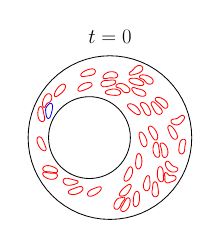 \begin{tikzpicture}[scale=0.3]

\begin{axis}[
  xmin = -21,
  xmax = 21,
  ymin = -21,
  ymax = 21,
  scale only axis,
  axis equal image,
  hide axis,
  title = {\Huge$t=0$}
  ]

% outer solid wall
\addplot [mark=none,black,line width=1.0] table{
2.0e+01 -5.517e-16
1.99e+01 1.96e+00
1.962e+01 3.902e+00
1.914e+01 5.806e+00
1.848e+01 7.654e+00
1.764e+01 9.428e+00
1.663e+01 1.111e+01
1.546e+01 1.269e+01
1.414e+01 1.414e+01
1.269e+01 1.546e+01
1.111e+01 1.663e+01
9.428e+00 1.764e+01
7.654e+00 1.848e+01
5.806e+00 1.914e+01
3.902e+00 1.962e+01
1.96e+00 1.99e+01
2.328e-15 2.0e+01
-1.96e+00 1.99e+01
-3.902e+00 1.962e+01
-5.806e+00 1.914e+01
-7.654e+00 1.848e+01
-9.428e+00 1.764e+01
-1.111e+01 1.663e+01
-1.269e+01 1.546e+01
-1.414e+01 1.414e+01
-1.546e+01 1.269e+01
-1.663e+01 1.111e+01
-1.764e+01 9.428e+00
-1.848e+01 7.654e+00
-1.914e+01 5.806e+00
-1.962e+01 3.902e+00
-1.99e+01 1.96e+00
-2.0e+01 3.001e-15
-1.99e+01 -1.96e+00
-1.962e+01 -3.902e+00
-1.914e+01 -5.806e+00
-1.848e+01 -7.654e+00
-1.764e+01 -9.428e+00
-1.663e+01 -1.111e+01
-1.546e+01 -1.269e+01
-1.414e+01 -1.414e+01
-1.269e+01 -1.546e+01
-1.111e+01 -1.663e+01
-9.428e+00 -1.764e+01
-7.654e+00 -1.848e+01
-5.806e+00 -1.914e+01
-3.902e+00 -1.962e+01
-1.96e+00 -1.99e+01
-4.777e-15 -2.0e+01
1.96e+00 -1.99e+01
3.902e+00 -1.962e+01
5.806e+00 -1.914e+01
7.654e+00 -1.848e+01
9.428e+00 -1.764e+01
1.111e+01 -1.663e+01
1.269e+01 -1.546e+01
1.414e+01 -1.414e+01
1.546e+01 -1.269e+01
1.663e+01 -1.111e+01
1.764e+01 -9.428e+00
1.848e+01 -7.654e+00
1.914e+01 -5.806e+00
1.962e+01 -3.902e+00
1.99e+01 -1.96e+00
2.0e+01 -5.517e-16
};

% inner solid wall
\addplot [mark=none,black,line width=1.0] table{
5.0e+00 2.759e-16
4.952e+00 -9.802e-01
4.808e+00 -1.951e+00
4.569e+00 -2.903e+00
4.239e+00 -3.827e+00
3.819e+00 -4.714e+00
3.315e+00 -5.556e+00
2.73e+00 -6.344e+00
2.071e+00 -7.071e+00
1.344e+00 -7.73e+00
5.557e-01 -8.315e+00
-2.86e-01 -8.819e+00
-1.173e+00 -9.239e+00
-2.097e+00 -9.569e+00
-3.049e+00 -9.808e+00
-4.02e+00 -9.952e+00
-5.0e+00 -1.0e+01
-5.98e+00 -9.952e+00
-6.951e+00 -9.808e+00
-7.903e+00 -9.569e+00
-8.827e+00 -9.239e+00
-9.714e+00 -8.819e+00
-1.056e+01 -8.315e+00
-1.134e+01 -7.73e+00
-1.207e+01 -7.071e+00
-1.273e+01 -6.344e+00
-1.331e+01 -5.556e+00
-1.382e+01 -4.714e+00
-1.424e+01 -3.827e+00
-1.457e+01 -2.903e+00
-1.481e+01 -1.951e+00
-1.495e+01 -9.802e-01
-1.5e+01 -1.5e-15
-1.495e+01 9.802e-01
-1.481e+01 1.951e+00
-1.457e+01 2.903e+00
-1.424e+01 3.827e+00
-1.382e+01 4.714e+00
-1.331e+01 5.556e+00
-1.273e+01 6.344e+00
-1.207e+01 7.071e+00
-1.134e+01 7.73e+00
-1.056e+01 8.315e+00
-9.714e+00 8.819e+00
-8.827e+00 9.239e+00
-7.903e+00 9.569e+00
-6.951e+00 9.808e+00
-5.98e+00 9.952e+00
-5.0e+00 1.0e+01
-4.02e+00 9.952e+00
-3.049e+00 9.808e+00
-2.097e+00 9.569e+00
-1.173e+00 9.239e+00
-2.86e-01 8.819e+00
5.557e-01 8.315e+00
1.344e+00 7.73e+00
2.071e+00 7.071e+00
2.73e+00 6.344e+00
3.315e+00 5.556e+00
3.819e+00 4.714e+00
4.239e+00 3.827e+00
4.569e+00 2.903e+00
4.808e+00 1.951e+00
4.952e+00 9.802e-01
5.0e+00 2.759e-16
};

% vesicle1
\addplot [mark=none,red,line width=1.0] table{
1.731e+01 3.535e+00
1.735e+01 3.575e+00
1.741e+01 3.632e+00
1.748e+01 3.706e+00
1.756e+01 3.795e+00
1.765e+01 3.894e+00
1.774e+01 4.001e+00
1.783e+01 4.114e+00
1.792e+01 4.232e+00
1.801e+01 4.356e+00
1.809e+01 4.487e+00
1.816e+01 4.626e+00
1.821e+01 4.775e+00
1.822e+01 4.931e+00
1.82e+01 5.086e+00
1.813e+01 5.228e+00
1.802e+01 5.339e+00
1.788e+01 5.407e+00
1.772e+01 5.429e+00
1.757e+01 5.409e+00
1.742e+01 5.356e+00
1.728e+01 5.282e+00
1.715e+01 5.194e+00
1.703e+01 5.099e+00
1.691e+01 5.005e+00
1.679e+01 4.915e+00
1.667e+01 4.832e+00
1.655e+01 4.76e+00
1.643e+01 4.702e+00
1.632e+01 4.657e+00
1.622e+01 4.625e+00
1.615e+01 4.604e+00
1.609e+01 4.591e+00
1.603e+01 4.579e+00
1.595e+01 4.566e+00
1.585e+01 4.552e+00
1.573e+01 4.538e+00
1.56e+01 4.522e+00
1.546e+01 4.5e+00
1.532e+01 4.464e+00
1.518e+01 4.405e+00
1.506e+01 4.315e+00
1.497e+01 4.192e+00
1.492e+01 4.045e+00
1.492e+01 3.889e+00
1.498e+01 3.741e+00
1.506e+01 3.611e+00
1.518e+01 3.499e+00
1.53e+01 3.406e+00
1.544e+01 3.328e+00
1.558e+01 3.261e+00
1.573e+01 3.205e+00
1.588e+01 3.16e+00
1.603e+01 3.126e+00
1.619e+01 3.106e+00
1.634e+01 3.102e+00
1.649e+01 3.114e+00
1.664e+01 3.143e+00
1.678e+01 3.188e+00
1.691e+01 3.245e+00
1.702e+01 3.311e+00
1.712e+01 3.379e+00
1.72e+01 3.443e+00
1.726e+01 3.495e+00
1.731e+01 3.535e+00
};

% vesicle2
\addplot [mark=none,red,line width=1.0] table{
-3.881e+00 1.555e+01
-3.838e+00 1.559e+01
-3.782e+00 1.565e+01
-3.717e+00 1.573e+01
-3.653e+00 1.583e+01
-3.599e+00 1.595e+01
-3.566e+00 1.609e+01
-3.56e+00 1.623e+01
-3.59e+00 1.638e+01
-3.658e+00 1.651e+01
-3.761e+00 1.663e+01
-3.892e+00 1.671e+01
-4.039e+00 1.676e+01
-4.194e+00 1.679e+01
-4.351e+00 1.68e+01
-4.509e+00 1.679e+01
-4.666e+00 1.677e+01
-4.821e+00 1.674e+01
-4.976e+00 1.671e+01
-5.128e+00 1.667e+01
-5.279e+00 1.663e+01
-5.428e+00 1.658e+01
-5.574e+00 1.653e+01
-5.717e+00 1.647e+01
-5.857e+00 1.641e+01
-5.993e+00 1.635e+01
-6.124e+00 1.628e+01
-6.247e+00 1.622e+01
-6.362e+00 1.615e+01
-6.465e+00 1.609e+01
-6.551e+00 1.603e+01
-6.617e+00 1.598e+01
-6.664e+00 1.595e+01
-6.71e+00 1.591e+01
-6.773e+00 1.586e+01
-6.849e+00 1.579e+01
-6.933e+00 1.57e+01
-7.013e+00 1.56e+01
-7.079e+00 1.548e+01
-7.114e+00 1.533e+01
-7.098e+00 1.519e+01
-7.02e+00 1.506e+01
-6.894e+00 1.497e+01
-6.744e+00 1.493e+01
-6.588e+00 1.492e+01
-6.431e+00 1.493e+01
-6.275e+00 1.495e+01
-6.119e+00 1.498e+01
-5.963e+00 1.5e+01
-5.806e+00 1.502e+01
-5.65e+00 1.505e+01
-5.494e+00 1.507e+01
-5.339e+00 1.509e+01
-5.184e+00 1.511e+01
-5.03e+00 1.514e+01
-4.878e+00 1.516e+01
-4.729e+00 1.519e+01
-4.583e+00 1.522e+01
-4.443e+00 1.526e+01
-4.309e+00 1.53e+01
-4.187e+00 1.536e+01
-4.08e+00 1.541e+01
-3.992e+00 1.546e+01
-3.926e+00 1.551e+01
-3.881e+00 1.555e+01
};

% vesicle3
\addplot [mark=none,red,line width=1.0] table{
-3.523e-02 1.264e+01
2.186e-02 1.266e+01
9.949e-02 1.268e+01
1.998e-01 1.271e+01
3.155e-01 1.274e+01
4.424e-01 1.278e+01
5.747e-01 1.283e+01
7.112e-01 1.288e+01
8.472e-01 1.294e+01
9.823e-01 1.301e+01
1.111e+00 1.309e+01
1.232e+00 1.319e+01
1.333e+00 1.331e+01
1.407e+00 1.345e+01
1.432e+00 1.36e+01
1.399e+00 1.376e+01
1.31e+00 1.389e+01
1.183e+00 1.398e+01
1.035e+00 1.403e+01
8.808e-01 1.406e+01
7.236e-01 1.407e+01
5.678e-01 1.407e+01
4.122e-01 1.407e+01
2.591e-01 1.405e+01
1.071e-01 1.404e+01
-4.126e-02 1.403e+01
-1.869e-01 1.401e+01
-3.264e-01 1.4e+01
-4.59e-01 1.399e+01
-5.794e-01 1.399e+01
-6.832e-01 1.398e+01
-7.635e-01 1.398e+01
-8.225e-01 1.397e+01
-8.802e-01 1.397e+01
-9.617e-01 1.397e+01
-1.064e+00 1.396e+01
-1.186e+00 1.395e+01
-1.316e+00 1.393e+01
-1.454e+00 1.39e+01
-1.59e+00 1.385e+01
-1.724e+00 1.378e+01
-1.85e+00 1.37e+01
-1.965e+00 1.36e+01
-2.064e+00 1.348e+01
-2.143e+00 1.334e+01
-2.193e+00 1.319e+01
-2.206e+00 1.304e+01
-2.173e+00 1.288e+01
-2.099e+00 1.274e+01
-1.989e+00 1.263e+01
-1.858e+00 1.254e+01
-1.712e+00 1.248e+01
-1.561e+00 1.244e+01
-1.405e+00 1.242e+01
-1.25e+00 1.242e+01
-1.096e+00 1.243e+01
-9.457e-01 1.245e+01
-7.975e-01 1.247e+01
-6.551e-01 1.25e+01
-5.171e-01 1.253e+01
-3.886e-01 1.256e+01
-2.702e-01 1.258e+01
-1.703e-01 1.261e+01
-9.121e-02 1.263e+01
-3.523e-02 1.264e+01
};

% vesicle4
\addplot [mark=none,red,line width=1.0] table{
8.644e+00 1.37e+01
8.68e+00 1.365e+01
8.73e+00 1.359e+01
8.797e+00 1.351e+01
8.88e+00 1.342e+01
8.979e+00 1.333e+01
9.092e+00 1.325e+01
9.219e+00 1.318e+01
9.357e+00 1.312e+01
9.503e+00 1.308e+01
9.655e+00 1.306e+01
9.81e+00 1.306e+01
9.965e+00 1.308e+01
1.011e+01 1.313e+01
1.025e+01 1.32e+01
1.037e+01 1.33e+01
1.047e+01 1.343e+01
1.053e+01 1.357e+01
1.056e+01 1.373e+01
1.056e+01 1.388e+01
1.052e+01 1.404e+01
1.046e+01 1.418e+01
1.038e+01 1.431e+01
1.028e+01 1.443e+01
1.018e+01 1.454e+01
1.006e+01 1.464e+01
9.947e+00 1.472e+01
9.829e+00 1.48e+01
9.715e+00 1.487e+01
9.609e+00 1.493e+01
9.516e+00 1.497e+01
9.443e+00 1.501e+01
9.39e+00 1.503e+01
9.336e+00 1.505e+01
9.261e+00 1.508e+01
9.164e+00 1.512e+01
9.05e+00 1.516e+01
8.923e+00 1.52e+01
8.787e+00 1.523e+01
8.645e+00 1.526e+01
8.498e+00 1.529e+01
8.347e+00 1.531e+01
8.193e+00 1.532e+01
8.038e+00 1.533e+01
7.882e+00 1.532e+01
7.727e+00 1.53e+01
7.574e+00 1.526e+01
7.431e+00 1.519e+01
7.31e+00 1.509e+01
7.231e+00 1.496e+01
7.216e+00 1.48e+01
7.273e+00 1.465e+01
7.383e+00 1.454e+01
7.519e+00 1.447e+01
7.664e+00 1.441e+01
7.809e+00 1.436e+01
7.95e+00 1.43e+01
8.084e+00 1.424e+01
8.207e+00 1.416e+01
8.317e+00 1.407e+01
8.413e+00 1.398e+01
8.494e+00 1.389e+01
8.559e+00 1.381e+01
8.609e+00 1.375e+01
8.644e+00 1.37e+01
};

% vesicle5
\addplot [mark=none,red,line width=1.0] table{
-1.294e+01 -9.638e+00
-1.291e+01 -9.589e+00
-1.288e+01 -9.514e+00
-1.285e+01 -9.416e+00
-1.284e+01 -9.295e+00
-1.285e+01 -9.165e+00
-1.29e+01 -9.032e+00
-1.298e+01 -8.915e+00
-1.31e+01 -8.819e+00
-1.323e+01 -8.755e+00
-1.339e+01 -8.718e+00
-1.354e+01 -8.703e+00
-1.37e+01 -8.697e+00
-1.385e+01 -8.698e+00
-1.401e+01 -8.698e+00
-1.417e+01 -8.698e+00
-1.433e+01 -8.694e+00
-1.448e+01 -8.688e+00
-1.464e+01 -8.675e+00
-1.48e+01 -8.659e+00
-1.496e+01 -8.636e+00
-1.511e+01 -8.609e+00
-1.526e+01 -8.576e+00
-1.541e+01 -8.542e+00
-1.556e+01 -8.505e+00
-1.57e+01 -8.473e+00
-1.585e+01 -8.45e+00
-1.599e+01 -8.45e+00
-1.612e+01 -8.475e+00
-1.623e+01 -8.528e+00
-1.631e+01 -8.594e+00
-1.635e+01 -8.66e+00
-1.638e+01 -8.711e+00
-1.64e+01 -8.767e+00
-1.641e+01 -8.846e+00
-1.64e+01 -8.95e+00
-1.637e+01 -9.066e+00
-1.631e+01 -9.187e+00
-1.624e+01 -9.302e+00
-1.614e+01 -9.413e+00
-1.604e+01 -9.516e+00
-1.592e+01 -9.613e+00
-1.579e+01 -9.702e+00
-1.566e+01 -9.785e+00
-1.552e+01 -9.861e+00
-1.538e+01 -9.931e+00
-1.524e+01 -9.992e+00
-1.509e+01 -1.005e+01
-1.494e+01 -1.009e+01
-1.478e+01 -1.013e+01
-1.463e+01 -1.016e+01
-1.447e+01 -1.019e+01
-1.432e+01 -1.02e+01
-1.416e+01 -1.02e+01
-1.401e+01 -1.019e+01
-1.385e+01 -1.017e+01
-1.371e+01 -1.014e+01
-1.356e+01 -1.009e+01
-1.343e+01 -1.004e+01
-1.33e+01 -9.974e+00
-1.319e+01 -9.901e+00
-1.31e+01 -9.825e+00
-1.303e+01 -9.75e+00
-1.298e+01 -9.688e+00
-1.294e+01 -9.638e+00
};

% vesicle6
\addplot [mark=none,red,line width=1.0] table{
1.244e+01 -1.409e+00
1.24e+01 -1.449e+00
1.235e+01 -1.514e+00
1.231e+01 -1.609e+00
1.229e+01 -1.728e+00
1.23e+01 -1.86e+00
1.232e+01 -1.998e+00
1.236e+01 -2.138e+00
1.241e+01 -2.281e+00
1.246e+01 -2.425e+00
1.25e+01 -2.571e+00
1.255e+01 -2.72e+00
1.259e+01 -2.872e+00
1.262e+01 -3.025e+00
1.265e+01 -3.18e+00
1.267e+01 -3.336e+00
1.269e+01 -3.493e+00
1.27e+01 -3.651e+00
1.271e+01 -3.808e+00
1.273e+01 -3.965e+00
1.274e+01 -4.121e+00
1.278e+01 -4.274e+00
1.282e+01 -4.422e+00
1.289e+01 -4.559e+00
1.299e+01 -4.678e+00
1.31e+01 -4.77e+00
1.324e+01 -4.829e+00
1.338e+01 -4.852e+00
1.351e+01 -4.84e+00
1.362e+01 -4.802e+00
1.371e+01 -4.752e+00
1.378e+01 -4.703e+00
1.382e+01 -4.664e+00
1.386e+01 -4.621e+00
1.391e+01 -4.558e+00
1.397e+01 -4.472e+00
1.402e+01 -4.365e+00
1.407e+01 -4.242e+00
1.411e+01 -4.107e+00
1.415e+01 -3.965e+00
1.417e+01 -3.817e+00
1.417e+01 -3.665e+00
1.417e+01 -3.511e+00
1.417e+01 -3.357e+00
1.415e+01 -3.201e+00
1.412e+01 -3.047e+00
1.408e+01 -2.893e+00
1.404e+01 -2.742e+00
1.399e+01 -2.592e+00
1.393e+01 -2.446e+00
1.386e+01 -2.304e+00
1.378e+01 -2.166e+00
1.37e+01 -2.032e+00
1.361e+01 -1.905e+00
1.351e+01 -1.785e+00
1.341e+01 -1.674e+00
1.329e+01 -1.572e+00
1.317e+01 -1.483e+00
1.305e+01 -1.41e+00
1.292e+01 -1.356e+00
1.279e+01 -1.326e+00
1.267e+01 -1.323e+00
1.257e+01 -1.343e+00
1.249e+01 -1.376e+00
1.244e+01 -1.409e+00
};

% vesicle7
\addplot [mark=none,red,line width=1.0] table{
7.716e+00 1.621e+01
7.757e+00 1.626e+01
7.809e+00 1.632e+01
7.87e+00 1.64e+01
7.931e+00 1.651e+01
7.981e+00 1.663e+01
8.013e+00 1.676e+01
8.02e+00 1.691e+01
7.998e+00 1.706e+01
7.945e+00 1.72e+01
7.863e+00 1.733e+01
7.754e+00 1.744e+01
7.624e+00 1.753e+01
7.479e+00 1.759e+01
7.326e+00 1.762e+01
7.169e+00 1.763e+01
7.011e+00 1.762e+01
6.857e+00 1.758e+01
6.709e+00 1.753e+01
6.567e+00 1.746e+01
6.434e+00 1.738e+01
6.31e+00 1.728e+01
6.194e+00 1.718e+01
6.084e+00 1.707e+01
5.981e+00 1.696e+01
5.881e+00 1.685e+01
5.784e+00 1.674e+01
5.689e+00 1.664e+01
5.597e+00 1.654e+01
5.51e+00 1.646e+01
5.433e+00 1.639e+01
5.371e+00 1.633e+01
5.326e+00 1.63e+01
5.28e+00 1.626e+01
5.216e+00 1.621e+01
5.133e+00 1.615e+01
5.037e+00 1.608e+01
4.934e+00 1.599e+01
4.834e+00 1.589e+01
4.751e+00 1.578e+01
4.707e+00 1.563e+01
4.729e+00 1.548e+01
4.82e+00 1.536e+01
4.957e+00 1.529e+01
5.111e+00 1.527e+01
5.268e+00 1.528e+01
5.423e+00 1.531e+01
5.577e+00 1.534e+01
5.73e+00 1.538e+01
5.884e+00 1.542e+01
6.037e+00 1.546e+01
6.19e+00 1.55e+01
6.342e+00 1.554e+01
6.493e+00 1.558e+01
6.641e+00 1.562e+01
6.787e+00 1.567e+01
6.928e+00 1.573e+01
7.066e+00 1.579e+01
7.197e+00 1.585e+01
7.32e+00 1.592e+01
7.433e+00 1.599e+01
7.532e+00 1.606e+01
7.614e+00 1.612e+01
7.674e+00 1.617e+01
7.716e+00 1.621e+01
};

% vesicle8
\addplot [mark=none,red,line width=1.0] table{
9.488e+00 1.867e+00
9.507e+00 1.812e+00
9.535e+00 1.736e+00
9.572e+00 1.64e+00
9.619e+00 1.528e+00
9.673e+00 1.407e+00
9.733e+00 1.28e+00
9.797e+00 1.149e+00
9.865e+00 1.016e+00
9.935e+00 8.814e-01
1.001e+01 7.455e-01
1.008e+01 6.098e-01
1.016e+01 4.736e-01
1.024e+01 3.384e-01
1.032e+01 2.036e-01
1.041e+01 7.091e-02
1.05e+01 -5.987e-02
1.059e+01 -1.864e-01
1.069e+01 -3.078e-01
1.08e+01 -4.19e-01
1.093e+01 -5.139e-01
1.107e+01 -5.781e-01
1.122e+01 -5.945e-01
1.137e+01 -5.508e-01
1.149e+01 -4.575e-01
1.157e+01 -3.34e-01
1.163e+01 -1.989e-01
1.166e+01 -6.157e-02
1.167e+01 6.984e-02
1.167e+01 1.911e-01
1.167e+01 2.943e-01
1.166e+01 3.751e-01
1.165e+01 4.329e-01
1.165e+01 4.909e-01
1.163e+01 5.704e-01
1.161e+01 6.719e-01
1.158e+01 7.892e-01
1.155e+01 9.164e-01
1.15e+01 1.049e+00
1.145e+01 1.185e+00
1.139e+01 1.322e+00
1.132e+01 1.458e+00
1.125e+01 1.594e+00
1.117e+01 1.727e+00
1.108e+01 1.858e+00
1.099e+01 1.986e+00
1.089e+01 2.11e+00
1.079e+01 2.23e+00
1.068e+01 2.345e+00
1.057e+01 2.453e+00
1.045e+01 2.554e+00
1.032e+01 2.644e+00
1.018e+01 2.72e+00
1.003e+01 2.776e+00
9.882e+00 2.803e+00
9.728e+00 2.79e+00
9.591e+00 2.728e+00
9.485e+00 2.623e+00
9.424e+00 2.491e+00
9.402e+00 2.353e+00
9.406e+00 2.221e+00
9.424e+00 2.101e+00
9.448e+00 2.001e+00
9.47e+00 1.923e+00
9.488e+00 1.867e+00
};

% vesicle9
\addplot [mark=none,red,line width=1.0] table{
-3.77e+00 -1.238e+01
-3.825e+00 -1.24e+01
-3.9e+00 -1.243e+01
-3.996e+00 -1.247e+01
-4.107e+00 -1.251e+01
-4.229e+00 -1.257e+01
-4.356e+00 -1.263e+01
-4.486e+00 -1.269e+01
-4.617e+00 -1.276e+01
-4.749e+00 -1.284e+01
-4.877e+00 -1.292e+01
-5.002e+00 -1.302e+01
-5.119e+00 -1.312e+01
-5.228e+00 -1.323e+01
-5.323e+00 -1.336e+01
-5.4e+00 -1.35e+01
-5.453e+00 -1.365e+01
-5.473e+00 -1.38e+01
-5.452e+00 -1.396e+01
-5.384e+00 -1.41e+01
-5.274e+00 -1.421e+01
-5.136e+00 -1.428e+01
-4.985e+00 -1.432e+01
-4.832e+00 -1.433e+01
-4.68e+00 -1.432e+01
-4.533e+00 -1.43e+01
-4.39e+00 -1.427e+01
-4.255e+00 -1.423e+01
-4.129e+00 -1.419e+01
-4.016e+00 -1.415e+01
-3.92e+00 -1.411e+01
-3.847e+00 -1.407e+01
-3.794e+00 -1.405e+01
-3.742e+00 -1.402e+01
-3.669e+00 -1.399e+01
-3.578e+00 -1.394e+01
-3.473e+00 -1.388e+01
-3.36e+00 -1.381e+01
-3.243e+00 -1.373e+01
-3.124e+00 -1.365e+01
-3.003e+00 -1.356e+01
-2.885e+00 -1.346e+01
-2.768e+00 -1.336e+01
-2.654e+00 -1.326e+01
-2.543e+00 -1.315e+01
-2.437e+00 -1.303e+01
-2.337e+00 -1.291e+01
-2.248e+00 -1.278e+01
-2.172e+00 -1.264e+01
-2.123e+00 -1.249e+01
-2.115e+00 -1.233e+01
-2.168e+00 -1.219e+01
-2.282e+00 -1.208e+01
-2.43e+00 -1.203e+01
-2.585e+00 -1.203e+01
-2.737e+00 -1.205e+01
-2.885e+00 -1.209e+01
-3.03e+00 -1.212e+01
-3.169e+00 -1.217e+01
-3.303e+00 -1.221e+01
-3.428e+00 -1.225e+01
-3.543e+00 -1.229e+01
-3.64e+00 -1.233e+01
-3.716e+00 -1.236e+01
-3.77e+00 -1.238e+01
};

% vesicle10
\addplot [mark=none,red,line width=1.0] table{
1.309e+01 -9.566e+00
1.309e+01 -9.508e+00
1.308e+01 -9.428e+00
1.307e+01 -9.325e+00
1.306e+01 -9.204e+00
1.305e+01 -9.072e+00
1.304e+01 -8.931e+00
1.304e+01 -8.786e+00
1.303e+01 -8.636e+00
1.302e+01 -8.485e+00
1.301e+01 -8.332e+00
1.298e+01 -8.178e+00
1.296e+01 -8.024e+00
1.292e+01 -7.872e+00
1.287e+01 -7.721e+00
1.282e+01 -7.574e+00
1.274e+01 -7.433e+00
1.265e+01 -7.304e+00
1.254e+01 -7.196e+00
1.24e+01 -7.123e+00
1.224e+01 -7.103e+00
1.209e+01 -7.142e+00
1.197e+01 -7.23e+00
1.187e+01 -7.35e+00
1.18e+01 -7.484e+00
1.175e+01 -7.625e+00
1.171e+01 -7.766e+00
1.168e+01 -7.903e+00
1.166e+01 -8.033e+00
1.164e+01 -8.153e+00
1.163e+01 -8.256e+00
1.162e+01 -8.336e+00
1.161e+01 -8.394e+00
1.161e+01 -8.453e+00
1.16e+01 -8.533e+00
1.16e+01 -8.636e+00
1.159e+01 -8.758e+00
1.159e+01 -8.89e+00
1.159e+01 -9.03e+00
1.16e+01 -9.176e+00
1.161e+01 -9.325e+00
1.163e+01 -9.476e+00
1.165e+01 -9.628e+00
1.169e+01 -9.779e+00
1.173e+01 -9.93e+00
1.178e+01 -1.008e+01
1.184e+01 -1.022e+01
1.192e+01 -1.036e+01
1.201e+01 -1.049e+01
1.212e+01 -1.06e+01
1.225e+01 -1.07e+01
1.239e+01 -1.076e+01
1.254e+01 -1.079e+01
1.27e+01 -1.077e+01
1.284e+01 -1.071e+01
1.296e+01 -1.061e+01
1.304e+01 -1.048e+01
1.31e+01 -1.034e+01
1.313e+01 -1.02e+01
1.313e+01 -1.006e+01
1.313e+01 -9.928e+00
1.312e+01 -9.807e+00
1.311e+01 -9.704e+00
1.31e+01 -9.624e+00
1.309e+01 -9.566e+00
};

% vesicle11
\addplot [mark=none,red,line width=1.0] table{
-6.888e+00 1.295e+01
-6.937e+00 1.292e+01
-7.004e+00 1.288e+01
-7.088e+00 1.282e+01
-7.184e+00 1.274e+01
-7.284e+00 1.266e+01
-7.386e+00 1.256e+01
-7.485e+00 1.245e+01
-7.58e+00 1.234e+01
-7.666e+00 1.221e+01
-7.741e+00 1.208e+01
-7.798e+00 1.193e+01
-7.827e+00 1.178e+01
-7.815e+00 1.162e+01
-7.746e+00 1.148e+01
-7.623e+00 1.139e+01
-7.472e+00 1.134e+01
-7.314e+00 1.134e+01
-7.158e+00 1.137e+01
-7.004e+00 1.14e+01
-6.853e+00 1.144e+01
-6.704e+00 1.149e+01
-6.556e+00 1.154e+01
-6.411e+00 1.159e+01
-6.268e+00 1.164e+01
-6.128e+00 1.169e+01
-5.992e+00 1.175e+01
-5.862e+00 1.18e+01
-5.739e+00 1.185e+01
-5.628e+00 1.19e+01
-5.534e+00 1.194e+01
-5.46e+00 1.197e+01
-5.407e+00 1.2e+01
-5.354e+00 1.202e+01
-5.282e+00 1.206e+01
-5.189e+00 1.21e+01
-5.083e+00 1.216e+01
-4.968e+00 1.223e+01
-4.85e+00 1.23e+01
-4.732e+00 1.239e+01
-4.617e+00 1.248e+01
-4.512e+00 1.259e+01
-4.426e+00 1.272e+01
-4.371e+00 1.287e+01
-4.366e+00 1.302e+01
-4.42e+00 1.317e+01
-4.524e+00 1.329e+01
-4.659e+00 1.337e+01
-4.808e+00 1.342e+01
-4.963e+00 1.345e+01
-5.12e+00 1.346e+01
-5.278e+00 1.346e+01
-5.434e+00 1.345e+01
-5.589e+00 1.343e+01
-5.742e+00 1.341e+01
-5.893e+00 1.337e+01
-6.039e+00 1.333e+01
-6.182e+00 1.329e+01
-6.319e+00 1.324e+01
-6.449e+00 1.318e+01
-6.569e+00 1.313e+01
-6.677e+00 1.308e+01
-6.768e+00 1.302e+01
-6.838e+00 1.298e+01
-6.888e+00 1.295e+01
};

% vesicle12
\addplot [mark=none,red,line width=1.0] table{
1.24e+01 9.705e+00
1.235e+01 9.723e+00
1.227e+01 9.747e+00
1.217e+01 9.774e+00
1.205e+01 9.801e+00
1.192e+01 9.823e+00
1.178e+01 9.838e+00
1.164e+01 9.84e+00
1.149e+01 9.824e+00
1.135e+01 9.779e+00
1.121e+01 9.7e+00
1.112e+01 9.579e+00
1.107e+01 9.431e+00
1.109e+01 9.275e+00
1.115e+01 9.132e+00
1.124e+01 9.005e+00
1.135e+01 8.895e+00
1.148e+01 8.794e+00
1.16e+01 8.7e+00
1.173e+01 8.606e+00
1.186e+01 8.512e+00
1.198e+01 8.417e+00
1.21e+01 8.32e+00
1.222e+01 8.219e+00
1.233e+01 8.118e+00
1.244e+01 8.014e+00
1.254e+01 7.911e+00
1.264e+01 7.809e+00
1.273e+01 7.713e+00
1.281e+01 7.624e+00
1.288e+01 7.55e+00
1.294e+01 7.493e+00
1.298e+01 7.453e+00
1.303e+01 7.414e+00
1.309e+01 7.364e+00
1.317e+01 7.303e+00
1.328e+01 7.245e+00
1.341e+01 7.198e+00
1.354e+01 7.176e+00
1.369e+01 7.185e+00
1.383e+01 7.234e+00
1.395e+01 7.319e+00
1.405e+01 7.437e+00
1.412e+01 7.577e+00
1.415e+01 7.729e+00
1.416e+01 7.886e+00
1.414e+01 8.042e+00
1.409e+01 8.194e+00
1.403e+01 8.341e+00
1.396e+01 8.481e+00
1.388e+01 8.615e+00
1.379e+01 8.742e+00
1.369e+01 8.862e+00
1.358e+01 8.976e+00
1.347e+01 9.083e+00
1.335e+01 9.182e+00
1.323e+01 9.275e+00
1.31e+01 9.36e+00
1.298e+01 9.438e+00
1.286e+01 9.507e+00
1.274e+01 9.567e+00
1.263e+01 9.617e+00
1.254e+01 9.657e+00
1.246e+01 9.685e+00
1.24e+01 9.705e+00
};

% vesicle13
\addplot [mark=none,red,line width=1.0] table{
7.057e+00 1.188e+01
7.0e+00 1.19e+01
6.921e+00 1.192e+01
6.821e+00 1.194e+01
6.703e+00 1.197e+01
6.575e+00 1.2e+01
6.441e+00 1.204e+01
6.302e+00 1.209e+01
6.161e+00 1.214e+01
6.017e+00 1.219e+01
5.868e+00 1.222e+01
5.714e+00 1.224e+01
5.561e+00 1.221e+01
5.431e+00 1.213e+01
5.357e+00 1.199e+01
5.353e+00 1.183e+01
5.402e+00 1.168e+01
5.477e+00 1.155e+01
5.562e+00 1.141e+01
5.65e+00 1.128e+01
5.742e+00 1.115e+01
5.839e+00 1.103e+01
5.944e+00 1.092e+01
6.057e+00 1.081e+01
6.176e+00 1.072e+01
6.299e+00 1.063e+01
6.425e+00 1.056e+01
6.548e+00 1.049e+01
6.668e+00 1.044e+01
6.779e+00 1.039e+01
6.875e+00 1.035e+01
6.951e+00 1.032e+01
7.006e+00 1.03e+01
7.061e+00 1.028e+01
7.139e+00 1.026e+01
7.238e+00 1.023e+01
7.355e+00 1.02e+01
7.484e+00 1.017e+01
7.622e+00 1.014e+01
7.766e+00 1.012e+01
7.916e+00 1.011e+01
8.067e+00 1.011e+01
8.221e+00 1.012e+01
8.372e+00 1.015e+01
8.517e+00 1.021e+01
8.643e+00 1.031e+01
8.736e+00 1.043e+01
8.783e+00 1.058e+01
8.781e+00 1.074e+01
8.737e+00 1.089e+01
8.664e+00 1.103e+01
8.568e+00 1.116e+01
8.459e+00 1.127e+01
8.339e+00 1.137e+01
8.213e+00 1.146e+01
8.08e+00 1.154e+01
7.945e+00 1.161e+01
7.807e+00 1.167e+01
7.671e+00 1.172e+01
7.537e+00 1.176e+01
7.411e+00 1.18e+01
7.293e+00 1.183e+01
7.193e+00 1.185e+01
7.114e+00 1.187e+01
7.057e+00 1.188e+01
};

% vesicle14
\addplot [mark=none,red,line width=1.0] table{
-1.214e+01 1.275e+01
-1.218e+01 1.271e+01
-1.224e+01 1.266e+01
-1.232e+01 1.259e+01
-1.241e+01 1.251e+01
-1.251e+01 1.242e+01
-1.26e+01 1.232e+01
-1.27e+01 1.221e+01
-1.28e+01 1.209e+01
-1.289e+01 1.197e+01
-1.298e+01 1.185e+01
-1.307e+01 1.172e+01
-1.315e+01 1.159e+01
-1.323e+01 1.145e+01
-1.33e+01 1.131e+01
-1.337e+01 1.117e+01
-1.344e+01 1.103e+01
-1.349e+01 1.088e+01
-1.354e+01 1.073e+01
-1.358e+01 1.058e+01
-1.359e+01 1.042e+01
-1.358e+01 1.026e+01
-1.351e+01 1.013e+01
-1.339e+01 1.004e+01
-1.324e+01 1.001e+01
-1.309e+01 1.004e+01
-1.296e+01 1.01e+01
-1.284e+01 1.017e+01
-1.272e+01 1.024e+01
-1.262e+01 1.03e+01
-1.254e+01 1.036e+01
-1.247e+01 1.041e+01
-1.242e+01 1.044e+01
-1.238e+01 1.048e+01
-1.231e+01 1.052e+01
-1.223e+01 1.059e+01
-1.213e+01 1.066e+01
-1.203e+01 1.075e+01
-1.192e+01 1.084e+01
-1.182e+01 1.093e+01
-1.171e+01 1.104e+01
-1.16e+01 1.115e+01
-1.149e+01 1.126e+01
-1.139e+01 1.137e+01
-1.129e+01 1.15e+01
-1.12e+01 1.162e+01
-1.111e+01 1.175e+01
-1.104e+01 1.189e+01
-1.097e+01 1.203e+01
-1.091e+01 1.218e+01
-1.087e+01 1.234e+01
-1.086e+01 1.249e+01
-1.087e+01 1.265e+01
-1.092e+01 1.279e+01
-1.101e+01 1.292e+01
-1.114e+01 1.301e+01
-1.128e+01 1.306e+01
-1.143e+01 1.306e+01
-1.157e+01 1.304e+01
-1.171e+01 1.3e+01
-1.183e+01 1.294e+01
-1.194e+01 1.288e+01
-1.202e+01 1.283e+01
-1.209e+01 1.278e+01
-1.214e+01 1.275e+01
};

% vesicle15
\addplot [mark=none,red,line width=1.0] table{
5.071e+00 8.245e+00
5.013e+00 8.251e+00
4.932e+00 8.255e+00
4.829e+00 8.252e+00
4.709e+00 8.236e+00
4.582e+00 8.198e+00
4.461e+00 8.129e+00
4.362e+00 8.022e+00
4.308e+00 7.884e+00
4.308e+00 7.733e+00
4.354e+00 7.586e+00
4.43e+00 7.451e+00
4.522e+00 7.324e+00
4.623e+00 7.205e+00
4.73e+00 7.089e+00
4.842e+00 6.977e+00
4.956e+00 6.868e+00
5.073e+00 6.762e+00
5.191e+00 6.657e+00
5.311e+00 6.555e+00
5.433e+00 6.455e+00
5.555e+00 6.357e+00
5.677e+00 6.262e+00
5.801e+00 6.17e+00
5.924e+00 6.082e+00
6.048e+00 5.997e+00
6.17e+00 5.919e+00
6.291e+00 5.847e+00
6.407e+00 5.783e+00
6.516e+00 5.729e+00
6.611e+00 5.689e+00
6.687e+00 5.661e+00
6.743e+00 5.643e+00
6.799e+00 5.628e+00
6.878e+00 5.613e+00
6.982e+00 5.605e+00
7.102e+00 5.616e+00
7.226e+00 5.66e+00
7.335e+00 5.748e+00
7.406e+00 5.874e+00
7.431e+00 6.021e+00
7.414e+00 6.172e+00
7.37e+00 6.319e+00
7.307e+00 6.461e+00
7.233e+00 6.599e+00
7.151e+00 6.733e+00
7.063e+00 6.864e+00
6.97e+00 6.991e+00
6.873e+00 7.116e+00
6.772e+00 7.237e+00
6.667e+00 7.355e+00
6.558e+00 7.469e+00
6.444e+00 7.577e+00
6.325e+00 7.678e+00
6.202e+00 7.773e+00
6.075e+00 7.861e+00
5.946e+00 7.94e+00
5.814e+00 8.011e+00
5.682e+00 8.073e+00
5.552e+00 8.125e+00
5.427e+00 8.168e+00
5.31e+00 8.201e+00
5.209e+00 8.224e+00
5.129e+00 8.238e+00
5.071e+00 8.245e+00
};

% vesicle16
\addplot [mark=none,red,line width=1.0] table{
1.234e+01 5.726e+00
1.24e+01 5.747e+00
1.247e+01 5.784e+00
1.255e+01 5.843e+00
1.264e+01 5.928e+00
1.271e+01 6.038e+00
1.276e+01 6.169e+00
1.278e+01 6.312e+00
1.278e+01 6.462e+00
1.274e+01 6.609e+00
1.268e+01 6.751e+00
1.26e+01 6.884e+00
1.251e+01 7.011e+00
1.241e+01 7.131e+00
1.23e+01 7.248e+00
1.219e+01 7.361e+00
1.208e+01 7.474e+00
1.197e+01 7.586e+00
1.186e+01 7.699e+00
1.175e+01 7.812e+00
1.164e+01 7.925e+00
1.153e+01 8.037e+00
1.142e+01 8.148e+00
1.131e+01 8.256e+00
1.121e+01 8.362e+00
1.109e+01 8.462e+00
1.098e+01 8.554e+00
1.087e+01 8.633e+00
1.075e+01 8.696e+00
1.064e+01 8.737e+00
1.053e+01 8.755e+00
1.045e+01 8.755e+00
1.04e+01 8.747e+00
1.034e+01 8.731e+00
1.027e+01 8.697e+00
1.019e+01 8.632e+00
1.012e+01 8.533e+00
1.008e+01 8.406e+00
1.007e+01 8.267e+00
1.01e+01 8.123e+00
1.015e+01 7.982e+00
1.021e+01 7.843e+00
1.028e+01 7.706e+00
1.035e+01 7.569e+00
1.043e+01 7.432e+00
1.05e+01 7.293e+00
1.058e+01 7.155e+00
1.065e+01 7.015e+00
1.072e+01 6.875e+00
1.079e+01 6.734e+00
1.087e+01 6.595e+00
1.095e+01 6.458e+00
1.103e+01 6.325e+00
1.112e+01 6.198e+00
1.122e+01 6.08e+00
1.133e+01 5.974e+00
1.145e+01 5.881e+00
1.158e+01 5.805e+00
1.172e+01 5.746e+00
1.185e+01 5.706e+00
1.198e+01 5.686e+00
1.21e+01 5.682e+00
1.221e+01 5.692e+00
1.228e+01 5.709e+00
1.234e+01 5.726e+00
};

% vesicle17
\addplot [mark=none,red,line width=1.0] table{
-5.652e-01 1.157e+01
-6.196e-01 1.155e+01
-6.939e-01 1.152e+01
-7.865e-01 1.147e+01
-8.895e-01 1.141e+01
-9.907e-01 1.132e+01
-1.074e+00 1.121e+01
-1.115e+00 1.107e+01
-1.093e+00 1.093e+01
-1.008e+00 1.08e+01
-8.855e-01 1.071e+01
-7.458e-01 1.064e+01
-5.985e-01 1.059e+01
-4.474e-01 1.054e+01
-2.941e-01 1.051e+01
-1.395e-01 1.048e+01
1.598e-02 1.045e+01
1.72e-01 1.042e+01
3.283e-01 1.04e+01
4.845e-01 1.038e+01
6.406e-01 1.036e+01
7.962e-01 1.035e+01
9.511e-01 1.034e+01
1.105e+00 1.033e+01
1.257e+00 1.032e+01
1.406e+00 1.032e+01
1.552e+00 1.033e+01
1.692e+00 1.034e+01
1.823e+00 1.035e+01
1.943e+00 1.037e+01
2.043e+00 1.04e+01
2.121e+00 1.042e+01
2.176e+00 1.044e+01
2.23e+00 1.046e+01
2.303e+00 1.05e+01
2.391e+00 1.055e+01
2.483e+00 1.063e+01
2.564e+00 1.073e+01
2.618e+00 1.086e+01
2.629e+00 1.101e+01
2.592e+00 1.115e+01
2.515e+00 1.128e+01
2.411e+00 1.139e+01
2.289e+00 1.149e+01
2.157e+00 1.157e+01
2.018e+00 1.165e+01
1.874e+00 1.171e+01
1.726e+00 1.177e+01
1.574e+00 1.181e+01
1.42e+00 1.184e+01
1.264e+00 1.187e+01
1.106e+00 1.188e+01
9.494e-01 1.188e+01
7.932e-01 1.187e+01
6.39e-01 1.185e+01
4.864e-01 1.183e+01
3.366e-01 1.18e+01
1.897e-01 1.177e+01
4.73e-02 1.174e+01
-8.969e-02 1.171e+01
-2.179e-01 1.168e+01
-3.347e-01 1.165e+01
-4.335e-01 1.162e+01
-5.104e-01 1.159e+01
-5.652e-01 1.157e+01
};

% vesicle18
\addplot [mark=none,red,line width=1.0] table{
3.719e+00 -1.791e+01
3.77e+00 -1.788e+01
3.837e+00 -1.784e+01
3.921e+00 -1.778e+01
4.015e+00 -1.77e+01
4.112e+00 -1.761e+01
4.209e+00 -1.751e+01
4.303e+00 -1.74e+01
4.392e+00 -1.728e+01
4.475e+00 -1.715e+01
4.551e+00 -1.702e+01
4.618e+00 -1.688e+01
4.678e+00 -1.673e+01
4.73e+00 -1.659e+01
4.775e+00 -1.643e+01
4.814e+00 -1.628e+01
4.847e+00 -1.613e+01
4.877e+00 -1.597e+01
4.902e+00 -1.581e+01
4.923e+00 -1.566e+01
4.937e+00 -1.55e+01
4.941e+00 -1.535e+01
4.928e+00 -1.519e+01
4.891e+00 -1.504e+01
4.822e+00 -1.491e+01
4.72e+00 -1.48e+01
4.591e+00 -1.473e+01
4.453e+00 -1.472e+01
4.323e+00 -1.474e+01
4.215e+00 -1.48e+01
4.133e+00 -1.486e+01
4.075e+00 -1.492e+01
4.036e+00 -1.496e+01
3.999e+00 -1.5e+01
3.951e+00 -1.507e+01
3.892e+00 -1.515e+01
3.826e+00 -1.526e+01
3.756e+00 -1.537e+01
3.683e+00 -1.549e+01
3.609e+00 -1.561e+01
3.535e+00 -1.574e+01
3.463e+00 -1.588e+01
3.391e+00 -1.601e+01
3.318e+00 -1.615e+01
3.244e+00 -1.629e+01
3.166e+00 -1.642e+01
3.085e+00 -1.656e+01
3.001e+00 -1.669e+01
2.916e+00 -1.683e+01
2.832e+00 -1.696e+01
2.756e+00 -1.71e+01
2.693e+00 -1.724e+01
2.651e+00 -1.739e+01
2.641e+00 -1.755e+01
2.669e+00 -1.77e+01
2.737e+00 -1.784e+01
2.842e+00 -1.795e+01
2.971e+00 -1.802e+01
3.111e+00 -1.806e+01
3.252e+00 -1.806e+01
3.383e+00 -1.805e+01
3.499e+00 -1.801e+01
3.595e+00 -1.798e+01
3.668e+00 -1.794e+01
3.719e+00 -1.791e+01
};

% vesicle19
\addplot [mark=none,red,line width=1.0] table{
1.692e+01 -2.148e+00
1.692e+01 -2.206e+00
1.691e+01 -2.286e+00
1.689e+01 -2.389e+00
1.688e+01 -2.509e+00
1.687e+01 -2.64e+00
1.685e+01 -2.781e+00
1.685e+01 -2.926e+00
1.685e+01 -3.076e+00
1.686e+01 -3.227e+00
1.688e+01 -3.379e+00
1.693e+01 -3.528e+00
1.699e+01 -3.67e+00
1.708e+01 -3.797e+00
1.72e+01 -3.899e+00
1.735e+01 -3.965e+00
1.75e+01 -3.988e+00
1.766e+01 -3.966e+00
1.78e+01 -3.903e+00
1.793e+01 -3.807e+00
1.803e+01 -3.688e+00
1.811e+01 -3.554e+00
1.817e+01 -3.411e+00
1.821e+01 -3.263e+00
1.824e+01 -3.114e+00
1.826e+01 -2.966e+00
1.827e+01 -2.821e+00
1.828e+01 -2.68e+00
1.829e+01 -2.548e+00
1.83e+01 -2.428e+00
1.831e+01 -2.324e+00
1.832e+01 -2.244e+00
1.832e+01 -2.186e+00
1.833e+01 -2.128e+00
1.834e+01 -2.048e+00
1.836e+01 -1.946e+00
1.839e+01 -1.827e+00
1.842e+01 -1.699e+00
1.845e+01 -1.562e+00
1.849e+01 -1.421e+00
1.852e+01 -1.275e+00
1.854e+01 -1.125e+00
1.854e+01 -9.713e-01
1.852e+01 -8.181e-01
1.846e+01 -6.733e-01
1.837e+01 -5.487e-01
1.824e+01 -4.564e-01
1.809e+01 -4.05e-01
1.794e+01 -3.966e-01
1.778e+01 -4.279e-01
1.764e+01 -4.922e-01
1.751e+01 -5.828e-01
1.74e+01 -6.93e-01
1.73e+01 -8.177e-01
1.722e+01 -9.52e-01
1.716e+01 -1.092e+00
1.711e+01 -1.236e+00
1.707e+01 -1.379e+00
1.704e+01 -1.521e+00
1.701e+01 -1.659e+00
1.698e+01 -1.789e+00
1.696e+01 -1.908e+00
1.695e+01 -2.01e+00
1.693e+01 -2.09e+00
1.692e+01 -2.148e+00
};

% vesicle20
\addplot [mark=none,red,line width=1.0] table{
-9.729e+00 -1.008e+01
-9.785e+00 -1.007e+01
-9.863e+00 -1.005e+01
-9.963e+00 -1.002e+01
-1.008e+01 -9.997e+00
-1.021e+01 -9.973e+00
-1.035e+01 -9.951e+00
-1.05e+01 -9.938e+00
-1.065e+01 -9.935e+00
-1.08e+01 -9.947e+00
-1.095e+01 -9.978e+00
-1.109e+01 -1.004e+01
-1.122e+01 -1.012e+01
-1.133e+01 -1.024e+01
-1.14e+01 -1.038e+01
-1.143e+01 -1.053e+01
-1.143e+01 -1.069e+01
-1.139e+01 -1.084e+01
-1.133e+01 -1.099e+01
-1.125e+01 -1.112e+01
-1.115e+01 -1.125e+01
-1.104e+01 -1.135e+01
-1.091e+01 -1.144e+01
-1.078e+01 -1.152e+01
-1.064e+01 -1.157e+01
-1.049e+01 -1.162e+01
-1.035e+01 -1.164e+01
-1.021e+01 -1.166e+01
-1.008e+01 -1.166e+01
-9.957e+00 -1.166e+01
-9.854e+00 -1.166e+01
-9.773e+00 -1.165e+01
-9.715e+00 -1.164e+01
-9.657e+00 -1.163e+01
-9.577e+00 -1.162e+01
-9.475e+00 -1.161e+01
-9.356e+00 -1.158e+01
-9.227e+00 -1.155e+01
-9.09e+00 -1.152e+01
-8.949e+00 -1.149e+01
-8.805e+00 -1.145e+01
-8.658e+00 -1.141e+01
-8.511e+00 -1.136e+01
-8.364e+00 -1.131e+01
-8.218e+00 -1.125e+01
-8.076e+00 -1.119e+01
-7.943e+00 -1.11e+01
-7.833e+00 -1.099e+01
-7.781e+00 -1.084e+01
-7.821e+00 -1.069e+01
-7.936e+00 -1.059e+01
-8.08e+00 -1.052e+01
-8.23e+00 -1.048e+01
-8.382e+00 -1.044e+01
-8.533e+00 -1.04e+01
-8.682e+00 -1.037e+01
-8.83e+00 -1.033e+01
-8.974e+00 -1.029e+01
-9.115e+00 -1.026e+01
-9.25e+00 -1.022e+01
-9.378e+00 -1.018e+01
-9.494e+00 -1.015e+01
-9.594e+00 -1.012e+01
-9.672e+00 -1.01e+01
-9.729e+00 -1.008e+01
};

% vesicle21
\addplot [mark=none,red,line width=1.0] table{
5.847e+00 -1.66e+01
5.882e+00 -1.665e+01
5.936e+00 -1.671e+01
6.018e+00 -1.677e+01
6.128e+00 -1.682e+01
6.258e+00 -1.685e+01
6.397e+00 -1.683e+01
6.534e+00 -1.679e+01
6.659e+00 -1.67e+01
6.768e+00 -1.66e+01
6.859e+00 -1.647e+01
6.935e+00 -1.634e+01
6.998e+00 -1.619e+01
7.05e+00 -1.605e+01
7.093e+00 -1.59e+01
7.128e+00 -1.574e+01
7.157e+00 -1.559e+01
7.181e+00 -1.543e+01
7.199e+00 -1.527e+01
7.213e+00 -1.512e+01
7.223e+00 -1.496e+01
7.229e+00 -1.48e+01
7.23e+00 -1.465e+01
7.228e+00 -1.449e+01
7.223e+00 -1.434e+01
7.213e+00 -1.419e+01
7.199e+00 -1.405e+01
7.181e+00 -1.391e+01
7.158e+00 -1.378e+01
7.129e+00 -1.366e+01
7.097e+00 -1.356e+01
7.066e+00 -1.349e+01
7.039e+00 -1.344e+01
7.009e+00 -1.339e+01
6.961e+00 -1.332e+01
6.886e+00 -1.325e+01
6.783e+00 -1.319e+01
6.656e+00 -1.315e+01
6.516e+00 -1.316e+01
6.381e+00 -1.321e+01
6.263e+00 -1.331e+01
6.165e+00 -1.342e+01
6.085e+00 -1.355e+01
6.018e+00 -1.369e+01
5.962e+00 -1.384e+01
5.913e+00 -1.399e+01
5.872e+00 -1.414e+01
5.836e+00 -1.429e+01
5.807e+00 -1.445e+01
5.785e+00 -1.461e+01
5.768e+00 -1.476e+01
5.756e+00 -1.492e+01
5.747e+00 -1.508e+01
5.74e+00 -1.523e+01
5.733e+00 -1.539e+01
5.726e+00 -1.554e+01
5.719e+00 -1.569e+01
5.713e+00 -1.584e+01
5.711e+00 -1.599e+01
5.715e+00 -1.613e+01
5.728e+00 -1.626e+01
5.752e+00 -1.638e+01
5.784e+00 -1.648e+01
5.818e+00 -1.655e+01
5.847e+00 -1.66e+01
};

% vesicle22
\addplot [mark=none,red,line width=1.0] table{
3.487e+00 -9.758e+00
3.474e+00 -9.815e+00
3.459e+00 -9.894e+00
3.445e+00 -9.996e+00
3.438e+00 -1.012e+01
3.449e+00 -1.025e+01
3.486e+00 -1.038e+01
3.561e+00 -1.051e+01
3.675e+00 -1.06e+01
3.819e+00 -1.065e+01
3.972e+00 -1.065e+01
4.122e+00 -1.061e+01
4.263e+00 -1.054e+01
4.396e+00 -1.046e+01
4.52e+00 -1.036e+01
4.638e+00 -1.025e+01
4.747e+00 -1.014e+01
4.85e+00 -1.002e+01
4.945e+00 -9.895e+00
5.033e+00 -9.764e+00
5.114e+00 -9.63e+00
5.188e+00 -9.492e+00
5.254e+00 -9.351e+00
5.314e+00 -9.209e+00
5.367e+00 -9.067e+00
5.413e+00 -8.925e+00
5.452e+00 -8.784e+00
5.483e+00 -8.647e+00
5.507e+00 -8.517e+00
5.524e+00 -8.397e+00
5.533e+00 -8.294e+00
5.539e+00 -8.213e+00
5.54e+00 -8.155e+00
5.541e+00 -8.097e+00
5.539e+00 -8.016e+00
5.532e+00 -7.912e+00
5.517e+00 -7.792e+00
5.491e+00 -7.662e+00
5.449e+00 -7.528e+00
5.387e+00 -7.396e+00
5.298e+00 -7.277e+00
5.177e+00 -7.187e+00
5.029e+00 -7.15e+00
4.878e+00 -7.181e+00
4.747e+00 -7.266e+00
4.639e+00 -7.379e+00
4.544e+00 -7.506e+00
4.458e+00 -7.638e+00
4.376e+00 -7.773e+00
4.297e+00 -7.91e+00
4.221e+00 -8.048e+00
4.147e+00 -8.187e+00
4.075e+00 -8.327e+00
4.005e+00 -8.467e+00
3.937e+00 -8.607e+00
3.872e+00 -8.746e+00
3.809e+00 -8.884e+00
3.749e+00 -9.021e+00
3.693e+00 -9.155e+00
3.641e+00 -9.286e+00
3.594e+00 -9.41e+00
3.555e+00 -9.524e+00
3.524e+00 -9.623e+00
3.502e+00 -9.701e+00
3.487e+00 -9.758e+00
};

% vesicle23
\addplot [mark=none,red,line width=1.0] table{
3.152e+00 -1.255e+01
3.111e+00 -1.259e+01
3.056e+00 -1.265e+01
2.986e+00 -1.272e+01
2.907e+00 -1.282e+01
2.822e+00 -1.292e+01
2.737e+00 -1.303e+01
2.651e+00 -1.315e+01
2.569e+00 -1.327e+01
2.493e+00 -1.34e+01
2.425e+00 -1.354e+01
2.371e+00 -1.369e+01
2.34e+00 -1.384e+01
2.346e+00 -1.4e+01
2.403e+00 -1.414e+01
2.515e+00 -1.425e+01
2.663e+00 -1.43e+01
2.821e+00 -1.431e+01
2.978e+00 -1.429e+01
3.132e+00 -1.426e+01
3.287e+00 -1.423e+01
3.439e+00 -1.419e+01
3.587e+00 -1.415e+01
3.728e+00 -1.408e+01
3.861e+00 -1.401e+01
3.984e+00 -1.393e+01
4.096e+00 -1.383e+01
4.197e+00 -1.373e+01
4.287e+00 -1.364e+01
4.364e+00 -1.355e+01
4.428e+00 -1.346e+01
4.476e+00 -1.34e+01
4.51e+00 -1.335e+01
4.543e+00 -1.33e+01
4.588e+00 -1.323e+01
4.643e+00 -1.315e+01
4.706e+00 -1.304e+01
4.772e+00 -1.293e+01
4.84e+00 -1.281e+01
4.908e+00 -1.268e+01
4.975e+00 -1.254e+01
5.038e+00 -1.24e+01
5.098e+00 -1.226e+01
5.149e+00 -1.212e+01
5.185e+00 -1.196e+01
5.196e+00 -1.181e+01
5.168e+00 -1.165e+01
5.087e+00 -1.152e+01
4.957e+00 -1.143e+01
4.801e+00 -1.141e+01
4.648e+00 -1.145e+01
4.505e+00 -1.151e+01
4.371e+00 -1.159e+01
4.24e+00 -1.168e+01
4.111e+00 -1.177e+01
3.984e+00 -1.185e+01
3.86e+00 -1.194e+01
3.74e+00 -1.203e+01
3.625e+00 -1.212e+01
3.516e+00 -1.221e+01
3.416e+00 -1.23e+01
3.326e+00 -1.238e+01
3.251e+00 -1.245e+01
3.193e+00 -1.25e+01
3.152e+00 -1.255e+01
};

% vesicle24
\addplot [mark=none,red,line width=1.0] table{
4.551e+00 1.109e+01
4.604e+00 1.112e+01
4.669e+00 1.117e+01
4.746e+00 1.124e+01
4.813e+00 1.134e+01
4.862e+00 1.146e+01
4.875e+00 1.16e+01
4.858e+00 1.174e+01
4.809e+00 1.189e+01
4.74e+00 1.202e+01
4.65e+00 1.215e+01
4.552e+00 1.226e+01
4.441e+00 1.238e+01
4.328e+00 1.248e+01
4.205e+00 1.259e+01
4.082e+00 1.268e+01
3.951e+00 1.277e+01
3.82e+00 1.286e+01
3.68e+00 1.294e+01
3.54e+00 1.3e+01
3.393e+00 1.306e+01
3.247e+00 1.311e+01
3.095e+00 1.315e+01
2.946e+00 1.318e+01
2.793e+00 1.321e+01
2.646e+00 1.321e+01
2.499e+00 1.321e+01
2.361e+00 1.32e+01
2.228e+00 1.319e+01
2.111e+00 1.316e+01
2.01e+00 1.313e+01
1.936e+00 1.31e+01
1.88e+00 1.308e+01
1.83e+00 1.305e+01
1.757e+00 1.301e+01
1.674e+00 1.295e+01
1.584e+00 1.287e+01
1.512e+00 1.276e+01
1.474e+00 1.263e+01
1.502e+00 1.248e+01
1.591e+00 1.237e+01
1.723e+00 1.229e+01
1.867e+00 1.224e+01
2.019e+00 1.22e+01
2.167e+00 1.216e+01
2.315e+00 1.21e+01
2.453e+00 1.203e+01
2.588e+00 1.194e+01
2.709e+00 1.185e+01
2.823e+00 1.173e+01
2.923e+00 1.161e+01
3.022e+00 1.149e+01
3.119e+00 1.137e+01
3.232e+00 1.126e+01
3.356e+00 1.117e+01
3.496e+00 1.11e+01
3.638e+00 1.105e+01
3.786e+00 1.102e+01
3.928e+00 1.1e+01
4.071e+00 1.099e+01
4.201e+00 1.1e+01
4.323e+00 1.102e+01
4.421e+00 1.104e+01
4.5e+00 1.107e+01
4.551e+00 1.109e+01
};

% vesicle25
\addplot [mark=none,blue,line width=1.0] table{
-1.46e+01 8.372e+00
-1.465e+01 8.353e+00
-1.472e+01 8.319e+00
-1.481e+01 8.262e+00
-1.491e+01 8.188e+00
-1.5e+01 8.097e+00
-1.51e+01 7.998e+00
-1.52e+01 7.888e+00
-1.529e+01 7.775e+00
-1.539e+01 7.653e+00
-1.548e+01 7.529e+00
-1.556e+01 7.395e+00
-1.562e+01 7.256e+00
-1.567e+01 7.105e+00
-1.57e+01 6.951e+00
-1.571e+01 6.792e+00
-1.571e+01 6.635e+00
-1.57e+01 6.476e+00
-1.569e+01 6.32e+00
-1.567e+01 6.162e+00
-1.566e+01 6.007e+00
-1.564e+01 5.851e+00
-1.561e+01 5.699e+00
-1.559e+01 5.546e+00
-1.556e+01 5.398e+00
-1.552e+01 5.251e+00
-1.548e+01 5.114e+00
-1.542e+01 4.984e+00
-1.535e+01 4.872e+00
-1.527e+01 4.782e+00
-1.518e+01 4.726e+00
-1.511e+01 4.697e+00
-1.505e+01 4.69e+00
-1.499e+01 4.691e+00
-1.491e+01 4.711e+00
-1.482e+01 4.76e+00
-1.474e+01 4.843e+00
-1.466e+01 4.949e+00
-1.459e+01 5.074e+00
-1.453e+01 5.207e+00
-1.448e+01 5.348e+00
-1.444e+01 5.492e+00
-1.439e+01 5.641e+00
-1.435e+01 5.789e+00
-1.431e+01 5.941e+00
-1.427e+01 6.092e+00
-1.423e+01 6.246e+00
-1.419e+01 6.398e+00
-1.415e+01 6.553e+00
-1.412e+01 6.705e+00
-1.409e+01 6.861e+00
-1.406e+01 7.015e+00
-1.404e+01 7.172e+00
-1.402e+01 7.326e+00
-1.401e+01 7.482e+00
-1.401e+01 7.635e+00
-1.403e+01 7.788e+00
-1.405e+01 7.933e+00
-1.41e+01 8.073e+00
-1.417e+01 8.194e+00
-1.425e+01 8.293e+00
-1.436e+01 8.355e+00
-1.446e+01 8.382e+00
-1.454e+01 8.381e+00
-1.46e+01 8.372e+00
};

% vesicle26
\addplot [mark=none,red,line width=1.0] table{
9.742e+00 -1.035e+01
9.739e+00 -1.029e+01
9.735e+00 -1.021e+01
9.729e+00 -1.01e+01
9.721e+00 -9.983e+00
9.708e+00 -9.851e+00
9.684e+00 -9.713e+00
9.64e+00 -9.574e+00
9.565e+00 -9.445e+00
9.451e+00 -9.346e+00
9.305e+00 -9.302e+00
9.153e+00 -9.327e+00
9.023e+00 -9.411e+00
8.922e+00 -9.531e+00
8.842e+00 -9.667e+00
8.774e+00 -9.809e+00
8.71e+00 -9.954e+00
8.648e+00 -1.01e+01
8.586e+00 -1.024e+01
8.524e+00 -1.039e+01
8.465e+00 -1.054e+01
8.409e+00 -1.068e+01
8.358e+00 -1.083e+01
8.312e+00 -1.097e+01
8.272e+00 -1.112e+01
8.239e+00 -1.127e+01
8.214e+00 -1.141e+01
8.196e+00 -1.155e+01
8.186e+00 -1.168e+01
8.183e+00 -1.18e+01
8.185e+00 -1.191e+01
8.19e+00 -1.199e+01
8.196e+00 -1.204e+01
8.204e+00 -1.21e+01
8.218e+00 -1.218e+01
8.241e+00 -1.228e+01
8.276e+00 -1.24e+01
8.327e+00 -1.252e+01
8.396e+00 -1.264e+01
8.485e+00 -1.276e+01
8.595e+00 -1.286e+01
8.727e+00 -1.294e+01
8.874e+00 -1.298e+01
9.029e+00 -1.298e+01
9.18e+00 -1.294e+01
9.318e+00 -1.287e+01
9.436e+00 -1.277e+01
9.532e+00 -1.264e+01
9.607e+00 -1.25e+01
9.664e+00 -1.236e+01
9.707e+00 -1.22e+01
9.738e+00 -1.205e+01
9.76e+00 -1.189e+01
9.774e+00 -1.174e+01
9.782e+00 -1.158e+01
9.786e+00 -1.143e+01
9.785e+00 -1.128e+01
9.781e+00 -1.113e+01
9.776e+00 -1.098e+01
9.769e+00 -1.084e+01
9.761e+00 -1.071e+01
9.755e+00 -1.059e+01
9.749e+00 -1.048e+01
9.745e+00 -1.04e+01
9.742e+00 -1.035e+01
};

% vesicle27
\addplot [mark=none,red,line width=1.0] table{
7.682e+00 -4.752e+00
7.667e+00 -4.696e+00
7.644e+00 -4.618e+00
7.611e+00 -4.52e+00
7.567e+00 -4.407e+00
7.51e+00 -4.287e+00
7.438e+00 -4.167e+00
7.345e+00 -4.055e+00
7.227e+00 -3.964e+00
7.084e+00 -3.916e+00
6.932e+00 -3.928e+00
6.797e+00 -4.004e+00
6.695e+00 -4.122e+00
6.622e+00 -4.26e+00
6.566e+00 -4.408e+00
6.521e+00 -4.559e+00
6.482e+00 -4.712e+00
6.448e+00 -4.867e+00
6.417e+00 -5.021e+00
6.39e+00 -5.177e+00
6.366e+00 -5.332e+00
6.344e+00 -5.487e+00
6.325e+00 -5.641e+00
6.31e+00 -5.794e+00
6.297e+00 -5.945e+00
6.288e+00 -6.095e+00
6.284e+00 -6.24e+00
6.283e+00 -6.381e+00
6.287e+00 -6.513e+00
6.295e+00 -6.634e+00
6.305e+00 -6.737e+00
6.316e+00 -6.817e+00
6.326e+00 -6.875e+00
6.337e+00 -6.932e+00
6.355e+00 -7.011e+00
6.383e+00 -7.111e+00
6.425e+00 -7.224e+00
6.482e+00 -7.343e+00
6.561e+00 -7.46e+00
6.665e+00 -7.561e+00
6.795e+00 -7.633e+00
6.944e+00 -7.66e+00
7.095e+00 -7.633e+00
7.232e+00 -7.56e+00
7.347e+00 -7.455e+00
7.442e+00 -7.33e+00
7.522e+00 -7.195e+00
7.589e+00 -7.051e+00
7.645e+00 -6.904e+00
7.692e+00 -6.753e+00
7.73e+00 -6.6e+00
7.76e+00 -6.445e+00
7.783e+00 -6.29e+00
7.799e+00 -6.134e+00
7.809e+00 -5.979e+00
7.812e+00 -5.825e+00
7.81e+00 -5.673e+00
7.803e+00 -5.524e+00
7.791e+00 -5.379e+00
7.776e+00 -5.239e+00
7.756e+00 -5.108e+00
7.735e+00 -4.989e+00
7.715e+00 -4.888e+00
7.696e+00 -4.809e+00
7.682e+00 -4.752e+00
};

% vesicle28
\addplot [mark=none,red,line width=1.0] table{
8.164e+00 1.29e+01
8.202e+00 1.294e+01
8.245e+00 1.301e+01
8.279e+00 1.311e+01
8.287e+00 1.323e+01
8.255e+00 1.335e+01
8.188e+00 1.348e+01
8.093e+00 1.359e+01
7.981e+00 1.369e+01
7.859e+00 1.378e+01
7.731e+00 1.386e+01
7.6e+00 1.395e+01
7.468e+00 1.403e+01
7.334e+00 1.411e+01
7.198e+00 1.419e+01
7.058e+00 1.427e+01
6.914e+00 1.433e+01
6.765e+00 1.438e+01
6.612e+00 1.442e+01
6.458e+00 1.445e+01
6.302e+00 1.448e+01
6.147e+00 1.449e+01
5.992e+00 1.45e+01
5.838e+00 1.45e+01
5.686e+00 1.451e+01
5.536e+00 1.45e+01
5.391e+00 1.449e+01
5.251e+00 1.448e+01
5.121e+00 1.446e+01
5.005e+00 1.442e+01
4.91e+00 1.438e+01
4.84e+00 1.434e+01
4.794e+00 1.43e+01
4.753e+00 1.426e+01
4.704e+00 1.42e+01
4.662e+00 1.41e+01
4.646e+00 1.399e+01
4.67e+00 1.385e+01
4.732e+00 1.373e+01
4.824e+00 1.362e+01
4.936e+00 1.352e+01
5.059e+00 1.343e+01
5.189e+00 1.335e+01
5.324e+00 1.327e+01
5.464e+00 1.32e+01
5.607e+00 1.313e+01
5.753e+00 1.308e+01
5.902e+00 1.302e+01
6.053e+00 1.298e+01
6.206e+00 1.294e+01
6.359e+00 1.29e+01
6.513e+00 1.287e+01
6.667e+00 1.284e+01
6.821e+00 1.281e+01
6.974e+00 1.278e+01
7.126e+00 1.276e+01
7.277e+00 1.273e+01
7.425e+00 1.272e+01
7.571e+00 1.271e+01
7.711e+00 1.272e+01
7.842e+00 1.274e+01
7.958e+00 1.277e+01
8.052e+00 1.281e+01
8.12e+00 1.286e+01
8.164e+00 1.29e+01
};

% vesicle29
\addplot [mark=none,red,line width=1.0] table{
1.482e+01 -6.379e+00
1.479e+01 -6.332e+00
1.474e+01 -6.266e+00
1.468e+01 -6.184e+00
1.46e+01 -6.09e+00
1.451e+01 -5.995e+00
1.44e+01 -5.906e+00
1.428e+01 -5.835e+00
1.413e+01 -5.794e+00
1.398e+01 -5.794e+00
1.384e+01 -5.844e+00
1.372e+01 -5.94e+00
1.363e+01 -6.07e+00
1.358e+01 -6.218e+00
1.356e+01 -6.374e+00
1.356e+01 -6.532e+00
1.358e+01 -6.688e+00
1.362e+01 -6.843e+00
1.366e+01 -6.993e+00
1.372e+01 -7.14e+00
1.379e+01 -7.283e+00
1.386e+01 -7.42e+00
1.395e+01 -7.551e+00
1.404e+01 -7.674e+00
1.414e+01 -7.79e+00
1.424e+01 -7.896e+00
1.435e+01 -7.993e+00
1.446e+01 -8.079e+00
1.457e+01 -8.153e+00
1.468e+01 -8.214e+00
1.477e+01 -8.261e+00
1.484e+01 -8.294e+00
1.49e+01 -8.316e+00
1.495e+01 -8.335e+00
1.503e+01 -8.359e+00
1.513e+01 -8.384e+00
1.525e+01 -8.405e+00
1.538e+01 -8.418e+00
1.552e+01 -8.42e+00
1.567e+01 -8.411e+00
1.581e+01 -8.391e+00
1.596e+01 -8.358e+00
1.611e+01 -8.31e+00
1.625e+01 -8.245e+00
1.638e+01 -8.156e+00
1.649e+01 -8.043e+00
1.656e+01 -7.904e+00
1.658e+01 -7.749e+00
1.656e+01 -7.594e+00
1.648e+01 -7.455e+00
1.637e+01 -7.344e+00
1.624e+01 -7.259e+00
1.609e+01 -7.196e+00
1.595e+01 -7.145e+00
1.58e+01 -7.098e+00
1.565e+01 -7.048e+00
1.551e+01 -6.99e+00
1.538e+01 -6.921e+00
1.526e+01 -6.841e+00
1.515e+01 -6.753e+00
1.506e+01 -6.661e+00
1.497e+01 -6.571e+00
1.491e+01 -6.49e+00
1.486e+01 -6.426e+00
1.482e+01 -6.379e+00
};

% vesicle30
\addplot [mark=none,red,line width=1.0] table{
8.557e+00 5.985e+00
8.592e+00 5.938e+00
8.64e+00 5.874e+00
8.709e+00 5.796e+00
8.794e+00 5.71e+00
8.897e+00 5.626e+00
9.014e+00 5.549e+00
9.145e+00 5.485e+00
9.287e+00 5.441e+00
9.438e+00 5.424e+00
9.59e+00 5.442e+00
9.734e+00 5.501e+00
9.852e+00 5.602e+00
9.936e+00 5.734e+00
9.979e+00 5.885e+00
9.987e+00 6.043e+00
9.967e+00 6.199e+00
9.931e+00 6.353e+00
9.88e+00 6.503e+00
9.824e+00 6.649e+00
9.762e+00 6.794e+00
9.698e+00 6.936e+00
9.631e+00 7.077e+00
9.563e+00 7.215e+00
9.492e+00 7.35e+00
9.421e+00 7.481e+00
9.347e+00 7.606e+00
9.272e+00 7.725e+00
9.195e+00 7.833e+00
9.121e+00 7.928e+00
9.052e+00 8.006e+00
8.997e+00 8.064e+00
8.954e+00 8.105e+00
8.912e+00 8.144e+00
8.849e+00 8.197e+00
8.768e+00 8.259e+00
8.666e+00 8.327e+00
8.552e+00 8.392e+00
8.424e+00 8.452e+00
8.288e+00 8.502e+00
8.143e+00 8.541e+00
7.993e+00 8.563e+00
7.839e+00 8.564e+00
7.688e+00 8.532e+00
7.55e+00 8.458e+00
7.453e+00 8.337e+00
7.413e+00 8.186e+00
7.433e+00 8.03e+00
7.491e+00 7.883e+00
7.57e+00 7.746e+00
7.656e+00 7.614e+00
7.744e+00 7.483e+00
7.829e+00 7.352e+00
7.913e+00 7.219e+00
7.99e+00 7.085e+00
8.065e+00 6.95e+00
8.133e+00 6.814e+00
8.199e+00 6.68e+00
8.26e+00 6.548e+00
8.32e+00 6.42e+00
8.376e+00 6.301e+00
8.432e+00 6.193e+00
8.482e+00 6.103e+00
8.525e+00 6.034e+00
8.557e+00 5.985e+00
};

% vesicle31
\addplot [mark=none,red,line width=1.0] table{
-1.618e+01 9.486e+00
-1.62e+01 9.432e+00
-1.623e+01 9.357e+00
-1.627e+01 9.261e+00
-1.631e+01 9.146e+00
-1.635e+01 9.02e+00
-1.638e+01 8.884e+00
-1.642e+01 8.743e+00
-1.645e+01 8.595e+00
-1.647e+01 8.446e+00
-1.648e+01 8.291e+00
-1.648e+01 8.137e+00
-1.647e+01 7.98e+00
-1.644e+01 7.827e+00
-1.639e+01 7.678e+00
-1.631e+01 7.54e+00
-1.62e+01 7.427e+00
-1.605e+01 7.377e+00
-1.591e+01 7.425e+00
-1.581e+01 7.55e+00
-1.576e+01 7.696e+00
-1.57e+01 7.843e+00
-1.563e+01 7.981e+00
-1.555e+01 8.11e+00
-1.545e+01 8.226e+00
-1.534e+01 8.331e+00
-1.523e+01 8.42e+00
-1.511e+01 8.496e+00
-1.499e+01 8.558e+00
-1.488e+01 8.611e+00
-1.479e+01 8.655e+00
-1.472e+01 8.696e+00
-1.467e+01 8.726e+00
-1.462e+01 8.762e+00
-1.456e+01 8.815e+00
-1.45e+01 8.894e+00
-1.443e+01 8.993e+00
-1.437e+01 9.111e+00
-1.431e+01 9.24e+00
-1.427e+01 9.379e+00
-1.423e+01 9.524e+00
-1.421e+01 9.675e+00
-1.421e+01 9.828e+00
-1.422e+01 9.984e+00
-1.425e+01 1.014e+01
-1.431e+01 1.028e+01
-1.439e+01 1.042e+01
-1.45e+01 1.054e+01
-1.462e+01 1.063e+01
-1.476e+01 1.07e+01
-1.492e+01 1.072e+01
-1.508e+01 1.071e+01
-1.522e+01 1.067e+01
-1.536e+01 1.059e+01
-1.549e+01 1.05e+01
-1.56e+01 1.04e+01
-1.57e+01 1.028e+01
-1.579e+01 1.017e+01
-1.588e+01 1.005e+01
-1.595e+01 9.929e+00
-1.602e+01 9.813e+00
-1.607e+01 9.706e+00
-1.612e+01 9.613e+00
-1.615e+01 9.54e+00
-1.618e+01 9.486e+00
};

% vesicle32
\addplot [mark=none,red,line width=1.0] table{
7.288e+00 -2.459e-01
7.301e+00 -3.027e-01
7.32e+00 -3.813e-01
7.346e+00 -4.816e-01
7.377e+00 -5.987e-01
7.412e+00 -7.263e-01
7.452e+00 -8.61e-01
7.496e+00 -9.998e-01
7.544e+00 -1.141e+00
7.597e+00 -1.284e+00
7.655e+00 -1.427e+00
7.718e+00 -1.568e+00
7.79e+00 -1.707e+00
7.872e+00 -1.841e+00
7.966e+00 -1.968e+00
8.076e+00 -2.081e+00
8.204e+00 -2.172e+00
8.351e+00 -2.228e+00
8.508e+00 -2.239e+00
8.659e+00 -2.196e+00
8.788e+00 -2.107e+00
8.887e+00 -1.986e+00
8.958e+00 -1.849e+00
9.007e+00 -1.703e+00
9.037e+00 -1.554e+00
9.053e+00 -1.405e+00
9.057e+00 -1.26e+00
9.051e+00 -1.119e+00
9.037e+00 -9.877e-01
9.018e+00 -8.681e-01
8.998e+00 -7.667e-01
8.979e+00 -6.88e-01
8.964e+00 -6.316e-01
8.948e+00 -5.755e-01
8.925e+00 -4.982e-01
8.892e+00 -4.0e-01
8.85e+00 -2.864e-01
8.8e+00 -1.635e-01
8.744e+00 -3.477e-02
8.682e+00 9.694e-02
8.615e+00 2.303e-01
8.542e+00 3.64e-01
8.465e+00 4.973e-01
8.383e+00 6.293e-01
8.296e+00 7.591e-01
8.203e+00 8.855e-01
8.103e+00 1.007e+00
7.992e+00 1.12e+00
7.87e+00 1.22e+00
7.734e+00 1.298e+00
7.582e+00 1.341e+00
7.426e+00 1.328e+00
7.29e+00 1.252e+00
7.199e+00 1.126e+00
7.154e+00 9.783e-01
7.139e+00 8.251e-01
7.141e+00 6.732e-01
7.153e+00 5.242e-01
7.17e+00 3.796e-01
7.191e+00 2.407e-01
7.214e+00 1.102e-01
7.237e+00 -8.732e-03
7.258e+00 -1.101e-01
7.275e+00 -1.89e-01
7.288e+00 -2.459e-01
};

% vesicle33
\addplot [mark=none,red,line width=1.0] table{
2.642e+00 -1.473e+01
2.583e+00 -1.473e+01
2.503e+00 -1.474e+01
2.4e+00 -1.475e+01
2.28e+00 -1.477e+01
2.153e+00 -1.48e+01
2.024e+00 -1.486e+01
1.9e+00 -1.494e+01
1.783e+00 -1.503e+01
1.675e+00 -1.514e+01
1.574e+00 -1.525e+01
1.48e+00 -1.538e+01
1.393e+00 -1.551e+01
1.312e+00 -1.564e+01
1.237e+00 -1.578e+01
1.169e+00 -1.592e+01
1.11e+00 -1.607e+01
1.059e+00 -1.622e+01
1.019e+00 -1.637e+01
9.908e-01 -1.653e+01
9.772e-01 -1.668e+01
9.811e-01 -1.684e+01
1.006e+00 -1.699e+01
1.054e+00 -1.714e+01
1.128e+00 -1.727e+01
1.227e+00 -1.738e+01
1.346e+00 -1.746e+01
1.476e+00 -1.752e+01
1.607e+00 -1.753e+01
1.728e+00 -1.753e+01
1.829e+00 -1.75e+01
1.904e+00 -1.747e+01
1.957e+00 -1.745e+01
2.007e+00 -1.742e+01
2.074e+00 -1.737e+01
2.152e+00 -1.731e+01
2.236e+00 -1.722e+01
2.317e+00 -1.711e+01
2.392e+00 -1.7e+01
2.462e+00 -1.687e+01
2.529e+00 -1.673e+01
2.593e+00 -1.66e+01
2.658e+00 -1.646e+01
2.726e+00 -1.632e+01
2.798e+00 -1.618e+01
2.875e+00 -1.604e+01
2.959e+00 -1.591e+01
3.05e+00 -1.578e+01
3.146e+00 -1.565e+01
3.247e+00 -1.553e+01
3.349e+00 -1.541e+01
3.45e+00 -1.529e+01
3.541e+00 -1.516e+01
3.614e+00 -1.502e+01
3.652e+00 -1.487e+01
3.631e+00 -1.472e+01
3.538e+00 -1.46e+01
3.399e+00 -1.456e+01
3.255e+00 -1.457e+01
3.121e+00 -1.461e+01
2.997e+00 -1.466e+01
2.881e+00 -1.469e+01
2.78e+00 -1.471e+01
2.7e+00 -1.472e+01
2.642e+00 -1.473e+01
};

% vesicle34
\addplot [mark=none,red,line width=1.0] table{
1.643e+01 6.529e-01
1.642e+01 7.084e-01
1.639e+01 7.846e-01
1.635e+01 8.807e-01
1.63e+01 9.917e-01
1.625e+01 1.111e+00
1.618e+01 1.236e+00
1.611e+01 1.364e+00
1.604e+01 1.494e+00
1.596e+01 1.623e+00
1.588e+01 1.754e+00
1.579e+01 1.883e+00
1.57e+01 2.011e+00
1.561e+01 2.138e+00
1.551e+01 2.262e+00
1.541e+01 2.384e+00
1.53e+01 2.502e+00
1.519e+01 2.614e+00
1.508e+01 2.719e+00
1.495e+01 2.81e+00
1.481e+01 2.882e+00
1.466e+01 2.923e+00
1.45e+01 2.922e+00
1.436e+01 2.868e+00
1.425e+01 2.767e+00
1.418e+01 2.634e+00
1.415e+01 2.491e+00
1.416e+01 2.351e+00
1.418e+01 2.221e+00
1.421e+01 2.104e+00
1.425e+01 2.006e+00
1.427e+01 1.929e+00
1.429e+01 1.874e+00
1.431e+01 1.82e+00
1.434e+01 1.744e+00
1.438e+01 1.647e+00
1.442e+01 1.535e+00
1.447e+01 1.411e+00
1.452e+01 1.28e+00
1.458e+01 1.145e+00
1.463e+01 1.007e+00
1.469e+01 8.672e-01
1.476e+01 7.271e-01
1.483e+01 5.878e-01
1.49e+01 4.5e-01
1.498e+01 3.151e-01
1.507e+01 1.837e-01
1.516e+01 5.751e-02
1.527e+01 -6.193e-02
1.538e+01 -1.719e-01
1.55e+01 -2.687e-01
1.564e+01 -3.469e-01
1.579e+01 -3.995e-01
1.594e+01 -4.183e-01
1.61e+01 -3.971e-01
1.624e+01 -3.341e-01
1.635e+01 -2.351e-01
1.643e+01 -1.109e-01
1.648e+01 2.571e-02
1.651e+01 1.644e-01
1.651e+01 2.967e-01
1.649e+01 4.17e-01
1.647e+01 5.185e-01
1.645e+01 5.969e-01
1.643e+01 6.529e-01
};

% vesicle35
\addplot [mark=none,red,line width=1.0] table{
1.212e+01 -3.501e+00
1.211e+01 -3.444e+00
1.209e+01 -3.364e+00
1.208e+01 -3.262e+00
1.206e+01 -3.143e+00
1.203e+01 -3.012e+00
1.201e+01 -2.874e+00
1.199e+01 -2.73e+00
1.197e+01 -2.582e+00
1.195e+01 -2.431e+00
1.193e+01 -2.278e+00
1.19e+01 -2.125e+00
1.188e+01 -1.97e+00
1.185e+01 -1.817e+00
1.18e+01 -1.666e+00
1.174e+01 -1.52e+00
1.166e+01 -1.384e+00
1.156e+01 -1.263e+00
1.143e+01 -1.172e+00
1.128e+01 -1.133e+00
1.113e+01 -1.161e+00
1.1e+01 -1.246e+00
1.09e+01 -1.364e+00
1.082e+01 -1.497e+00
1.076e+01 -1.636e+00
1.071e+01 -1.776e+00
1.066e+01 -1.915e+00
1.063e+01 -2.051e+00
1.06e+01 -2.18e+00
1.058e+01 -2.299e+00
1.056e+01 -2.402e+00
1.055e+01 -2.482e+00
1.054e+01 -2.54e+00
1.054e+01 -2.598e+00
1.053e+01 -2.679e+00
1.053e+01 -2.782e+00
1.053e+01 -2.903e+00
1.054e+01 -3.036e+00
1.055e+01 -3.175e+00
1.057e+01 -3.32e+00
1.06e+01 -3.466e+00
1.064e+01 -3.614e+00
1.068e+01 -3.761e+00
1.073e+01 -3.907e+00
1.08e+01 -4.05e+00
1.087e+01 -4.19e+00
1.095e+01 -4.325e+00
1.104e+01 -4.453e+00
1.115e+01 -4.57e+00
1.127e+01 -4.673e+00
1.14e+01 -4.755e+00
1.155e+01 -4.804e+00
1.171e+01 -4.812e+00
1.186e+01 -4.771e+00
1.199e+01 -4.684e+00
1.208e+01 -4.564e+00
1.214e+01 -4.425e+00
1.217e+01 -4.279e+00
1.218e+01 -4.133e+00
1.218e+01 -3.993e+00
1.217e+01 -3.861e+00
1.216e+01 -3.741e+00
1.214e+01 -3.639e+00
1.213e+01 -3.559e+00
1.212e+01 -3.501e+00
};

% vesicle36
\addplot [mark=none,red,line width=1.0] table{
-8.611e+00 -1.388e+01
-8.553e+00 -1.387e+01
-8.474e+00 -1.385e+01
-8.372e+00 -1.383e+01
-8.255e+00 -1.381e+01
-8.127e+00 -1.377e+01
-7.993e+00 -1.373e+01
-7.857e+00 -1.368e+01
-7.719e+00 -1.362e+01
-7.581e+00 -1.355e+01
-7.445e+00 -1.348e+01
-7.312e+00 -1.34e+01
-7.182e+00 -1.331e+01
-7.058e+00 -1.322e+01
-6.94e+00 -1.311e+01
-6.832e+00 -1.3e+01
-6.737e+00 -1.287e+01
-6.659e+00 -1.274e+01
-6.607e+00 -1.259e+01
-6.592e+00 -1.243e+01
-6.623e+00 -1.228e+01
-6.706e+00 -1.215e+01
-6.828e+00 -1.205e+01
-6.971e+00 -1.199e+01
-7.121e+00 -1.197e+01
-7.27e+00 -1.197e+01
-7.415e+00 -1.198e+01
-7.553e+00 -1.201e+01
-7.681e+00 -1.204e+01
-7.797e+00 -1.208e+01
-7.895e+00 -1.211e+01
-7.972e+00 -1.214e+01
-8.027e+00 -1.216e+01
-8.082e+00 -1.218e+01
-8.157e+00 -1.221e+01
-8.254e+00 -1.224e+01
-8.367e+00 -1.228e+01
-8.491e+00 -1.233e+01
-8.623e+00 -1.238e+01
-8.76e+00 -1.243e+01
-8.9e+00 -1.248e+01
-9.044e+00 -1.253e+01
-9.189e+00 -1.258e+01
-9.334e+00 -1.264e+01
-9.48e+00 -1.27e+01
-9.624e+00 -1.276e+01
-9.765e+00 -1.283e+01
-9.898e+00 -1.291e+01
-1.002e+01 -1.302e+01
-1.011e+01 -1.314e+01
-1.016e+01 -1.329e+01
-1.014e+01 -1.345e+01
-1.007e+01 -1.359e+01
-9.962e+00 -1.37e+01
-9.829e+00 -1.378e+01
-9.685e+00 -1.383e+01
-9.538e+00 -1.387e+01
-9.391e+00 -1.389e+01
-9.246e+00 -1.391e+01
-9.105e+00 -1.391e+01
-8.973e+00 -1.391e+01
-8.852e+00 -1.391e+01
-8.749e+00 -1.39e+01
-8.669e+00 -1.389e+01
-8.611e+00 -1.388e+01
};

% vesicle37
\addplot [mark=none,red,line width=1.0] table{
-1.76e+01 5.397e+00
-1.759e+01 5.34e+00
-1.758e+01 5.259e+00
-1.756e+01 5.157e+00
-1.754e+01 5.039e+00
-1.75e+01 4.91e+00
-1.746e+01 4.777e+00
-1.741e+01 4.641e+00
-1.734e+01 4.506e+00
-1.727e+01 4.376e+00
-1.718e+01 4.252e+00
-1.707e+01 4.14e+00
-1.694e+01 4.043e+00
-1.681e+01 3.969e+00
-1.666e+01 3.924e+00
-1.65e+01 3.917e+00
-1.635e+01 3.954e+00
-1.621e+01 4.032e+00
-1.61e+01 4.144e+00
-1.602e+01 4.28e+00
-1.597e+01 4.429e+00
-1.595e+01 4.584e+00
-1.595e+01 4.739e+00
-1.596e+01 4.892e+00
-1.599e+01 5.042e+00
-1.602e+01 5.188e+00
-1.605e+01 5.33e+00
-1.609e+01 5.466e+00
-1.612e+01 5.595e+00
-1.614e+01 5.713e+00
-1.616e+01 5.815e+00
-1.618e+01 5.894e+00
-1.619e+01 5.951e+00
-1.62e+01 6.008e+00
-1.622e+01 6.088e+00
-1.624e+01 6.19e+00
-1.626e+01 6.309e+00
-1.628e+01 6.439e+00
-1.631e+01 6.578e+00
-1.633e+01 6.72e+00
-1.637e+01 6.866e+00
-1.641e+01 7.012e+00
-1.647e+01 7.156e+00
-1.653e+01 7.295e+00
-1.662e+01 7.423e+00
-1.674e+01 7.527e+00
-1.689e+01 7.58e+00
-1.704e+01 7.562e+00
-1.718e+01 7.482e+00
-1.728e+01 7.364e+00
-1.736e+01 7.228e+00
-1.742e+01 7.082e+00
-1.747e+01 6.933e+00
-1.751e+01 6.782e+00
-1.754e+01 6.63e+00
-1.757e+01 6.478e+00
-1.759e+01 6.328e+00
-1.76e+01 6.179e+00
-1.761e+01 6.034e+00
-1.762e+01 5.893e+00
-1.762e+01 5.761e+00
-1.762e+01 5.64e+00
-1.761e+01 5.536e+00
-1.76e+01 5.456e+00
-1.76e+01 5.397e+00
};

% vesicle38
\addplot [mark=none,red,line width=1.0] table{
-1.3e+01 -7.689e+00
-1.305e+01 -7.644e+00
-1.31e+01 -7.597e+00
-1.32e+01 -7.529e+00
-1.329e+01 -7.465e+00
-1.341e+01 -7.39e+00
-1.352e+01 -7.326e+00
-1.366e+01 -7.254e+00
-1.379e+01 -7.194e+00
-1.393e+01 -7.128e+00
-1.407e+01 -7.076e+00
-1.422e+01 -7.019e+00
-1.436e+01 -6.977e+00
-1.452e+01 -6.931e+00
-1.467e+01 -6.901e+00
-1.483e+01 -6.87e+00
-1.498e+01 -6.857e+00
-1.515e+01 -6.845e+00
-1.53e+01 -6.852e+00
-1.546e+01 -6.862e+00
-1.561e+01 -6.895e+00
-1.577e+01 -6.933e+00
-1.59e+01 -6.996e+00
-1.605e+01 -7.066e+00
-1.616e+01 -7.163e+00
-1.627e+01 -7.269e+00
-1.633e+01 -7.397e+00
-1.639e+01 -7.525e+00
-1.639e+01 -7.661e+00
-1.639e+01 -7.777e+00
-1.635e+01 -7.88e+00
-1.632e+01 -7.948e+00
-1.628e+01 -8.003e+00
-1.626e+01 -8.044e+00
-1.619e+01 -8.107e+00
-1.612e+01 -8.166e+00
-1.6e+01 -8.229e+00
-1.589e+01 -8.269e+00
-1.574e+01 -8.303e+00
-1.561e+01 -8.315e+00
-1.545e+01 -8.331e+00
-1.53e+01 -8.335e+00
-1.514e+01 -8.349e+00
-1.5e+01 -8.354e+00
-1.483e+01 -8.37e+00
-1.468e+01 -8.38e+00
-1.452e+01 -8.402e+00
-1.437e+01 -8.418e+00
-1.421e+01 -8.447e+00
-1.406e+01 -8.47e+00
-1.389e+01 -8.504e+00
-1.375e+01 -8.528e+00
-1.359e+01 -8.56e+00
-1.344e+01 -8.575e+00
-1.328e+01 -8.581e+00
-1.313e+01 -8.548e+00
-1.299e+01 -8.488e+00
-1.289e+01 -8.383e+00
-1.281e+01 -8.26e+00
-1.279e+01 -8.117e+00
-1.28e+01 -7.992e+00
-1.286e+01 -7.876e+00
-1.291e+01 -7.794e+00
-1.297e+01 -7.727e+00
-1.3e+01 -7.689e+00
};

% vesicle39
\addplot [mark=none,red,line width=1.0] table{
1.174e+01 -1.228e+01
1.174e+01 -1.222e+01
1.173e+01 -1.214e+01
1.171e+01 -1.204e+01
1.169e+01 -1.192e+01
1.167e+01 -1.179e+01
1.164e+01 -1.165e+01
1.161e+01 -1.151e+01
1.157e+01 -1.137e+01
1.153e+01 -1.122e+01
1.146e+01 -1.109e+01
1.136e+01 -1.096e+01
1.124e+01 -1.086e+01
1.109e+01 -1.081e+01
1.094e+01 -1.082e+01
1.08e+01 -1.088e+01
1.068e+01 -1.099e+01
1.06e+01 -1.113e+01
1.055e+01 -1.127e+01
1.052e+01 -1.143e+01
1.049e+01 -1.158e+01
1.047e+01 -1.174e+01
1.046e+01 -1.189e+01
1.044e+01 -1.204e+01
1.042e+01 -1.22e+01
1.04e+01 -1.234e+01
1.038e+01 -1.249e+01
1.036e+01 -1.263e+01
1.034e+01 -1.276e+01
1.032e+01 -1.288e+01
1.031e+01 -1.298e+01
1.03e+01 -1.306e+01
1.03e+01 -1.312e+01
1.029e+01 -1.318e+01
1.029e+01 -1.326e+01
1.029e+01 -1.336e+01
1.03e+01 -1.348e+01
1.031e+01 -1.361e+01
1.034e+01 -1.375e+01
1.039e+01 -1.389e+01
1.045e+01 -1.403e+01
1.053e+01 -1.415e+01
1.063e+01 -1.427e+01
1.075e+01 -1.437e+01
1.089e+01 -1.443e+01
1.105e+01 -1.447e+01
1.12e+01 -1.447e+01
1.136e+01 -1.443e+01
1.149e+01 -1.435e+01
1.161e+01 -1.424e+01
1.17e+01 -1.412e+01
1.177e+01 -1.397e+01
1.181e+01 -1.382e+01
1.184e+01 -1.367e+01
1.185e+01 -1.351e+01
1.185e+01 -1.336e+01
1.185e+01 -1.321e+01
1.184e+01 -1.306e+01
1.182e+01 -1.291e+01
1.181e+01 -1.278e+01
1.179e+01 -1.264e+01
1.178e+01 -1.252e+01
1.176e+01 -1.242e+01
1.175e+01 -1.234e+01
1.174e+01 -1.228e+01
};

% vesicle40
\addplot [mark=none,red,line width=1.0] table{
-1.574e+01 -2.217e+00
-1.576e+01 -2.162e+00
-1.579e+01 -2.087e+00
-1.583e+01 -1.99e+00
-1.587e+01 -1.878e+00
-1.592e+01 -1.754e+00
-1.597e+01 -1.623e+00
-1.603e+01 -1.487e+00
-1.608e+01 -1.348e+00
-1.613e+01 -1.207e+00
-1.619e+01 -1.064e+00
-1.625e+01 -9.208e-01
-1.632e+01 -7.78e-01
-1.638e+01 -6.362e-01
-1.646e+01 -4.967e-01
-1.654e+01 -3.605e-01
-1.663e+01 -2.298e-01
-1.673e+01 -1.066e-01
-1.684e+01 4.69e-03
-1.696e+01 9.858e-02
-1.71e+01 1.658e-01
-1.726e+01 1.954e-01
-1.741e+01 1.767e-01
-1.755e+01 1.085e-01
-1.766e+01 1.33e-03
-1.773e+01 -1.28e-01
-1.778e+01 -2.662e-01
-1.78e+01 -4.042e-01
-1.781e+01 -5.364e-01
-1.781e+01 -6.574e-01
-1.78e+01 -7.608e-01
-1.779e+01 -8.411e-01
-1.778e+01 -8.992e-01
-1.778e+01 -9.566e-01
-1.776e+01 -1.036e+00
-1.774e+01 -1.137e+00
-1.771e+01 -1.254e+00
-1.767e+01 -1.381e+00
-1.762e+01 -1.514e+00
-1.757e+01 -1.649e+00
-1.751e+01 -1.787e+00
-1.744e+01 -1.924e+00
-1.737e+01 -2.06e+00
-1.729e+01 -2.194e+00
-1.721e+01 -2.326e+00
-1.712e+01 -2.454e+00
-1.702e+01 -2.578e+00
-1.692e+01 -2.697e+00
-1.681e+01 -2.81e+00
-1.669e+01 -2.914e+00
-1.656e+01 -3.009e+00
-1.643e+01 -3.09e+00
-1.629e+01 -3.156e+00
-1.613e+01 -3.199e+00
-1.598e+01 -3.212e+00
-1.583e+01 -3.181e+00
-1.57e+01 -3.1e+00
-1.562e+01 -2.975e+00
-1.559e+01 -2.833e+00
-1.56e+01 -2.692e+00
-1.563e+01 -2.563e+00
-1.566e+01 -2.446e+00
-1.57e+01 -2.349e+00
-1.572e+01 -2.272e+00
-1.574e+01 -2.217e+00
};

% vesicle41
\addplot [mark=none,red,line width=1.0] table{
1.016e+00 1.456e+01
1.074e+00 1.456e+01
1.155e+00 1.457e+01
1.258e+00 1.458e+01
1.377e+00 1.46e+01
1.502e+00 1.465e+01
1.624e+00 1.471e+01
1.736e+00 1.481e+01
1.825e+00 1.493e+01
1.882e+00 1.507e+01
1.899e+00 1.522e+01
1.874e+00 1.537e+01
1.81e+00 1.552e+01
1.718e+00 1.564e+01
1.604e+00 1.575e+01
1.476e+00 1.584e+01
1.336e+00 1.592e+01
1.191e+00 1.598e+01
1.04e+00 1.603e+01
8.866e-01 1.606e+01
7.312e-01 1.608e+01
5.757e-01 1.61e+01
4.202e-01 1.61e+01
2.667e-01 1.61e+01
1.15e-01 1.608e+01
-3.252e-02 1.606e+01
-1.755e-01 1.603e+01
-3.112e-01 1.6e+01
-4.38e-01 1.596e+01
-5.515e-01 1.592e+01
-6.474e-01 1.588e+01
-7.208e-01 1.584e+01
-7.737e-01 1.582e+01
-8.252e-01 1.579e+01
-8.965e-01 1.575e+01
-9.848e-01 1.57e+01
-1.086e+00 1.563e+01
-1.191e+00 1.555e+01
-1.298e+00 1.546e+01
-1.401e+00 1.536e+01
-1.497e+00 1.524e+01
-1.58e+00 1.512e+01
-1.645e+00 1.498e+01
-1.678e+00 1.482e+01
-1.663e+00 1.467e+01
-1.586e+00 1.453e+01
-1.458e+00 1.444e+01
-1.305e+00 1.441e+01
-1.148e+00 1.441e+01
-9.909e-01 1.444e+01
-8.366e-01 1.447e+01
-6.82e-01 1.45e+01
-5.283e-01 1.453e+01
-3.737e-01 1.456e+01
-2.202e-01 1.458e+01
-6.652e-02 1.459e+01
8.48e-02 1.46e+01
2.346e-01 1.46e+01
3.799e-01 1.46e+01
5.206e-01 1.459e+01
6.524e-01 1.459e+01
7.736e-01 1.458e+01
8.764e-01 1.457e+01
9.576e-01 1.457e+01
1.016e+00 1.456e+01
};

% vesicle42
\addplot [mark=none,red,line width=1.0] table{
1.448e+01 -1.1e+01
1.453e+01 -1.098e+01
1.461e+01 -1.095e+01
1.47e+01 -1.092e+01
1.482e+01 -1.087e+01
1.494e+01 -1.082e+01
1.507e+01 -1.077e+01
1.52e+01 -1.072e+01
1.534e+01 -1.067e+01
1.549e+01 -1.061e+01
1.563e+01 -1.054e+01
1.576e+01 -1.047e+01
1.589e+01 -1.038e+01
1.6e+01 -1.027e+01
1.609e+01 -1.014e+01
1.615e+01 -9.998e+00
1.617e+01 -9.842e+00
1.614e+01 -9.687e+00
1.607e+01 -9.548e+00
1.596e+01 -9.435e+00
1.582e+01 -9.355e+00
1.567e+01 -9.306e+00
1.552e+01 -9.286e+00
1.537e+01 -9.286e+00
1.522e+01 -9.298e+00
1.507e+01 -9.312e+00
1.492e+01 -9.319e+00
1.478e+01 -9.311e+00
1.465e+01 -9.286e+00
1.454e+01 -9.244e+00
1.445e+01 -9.195e+00
1.438e+01 -9.149e+00
1.433e+01 -9.113e+00
1.429e+01 -9.073e+00
1.423e+01 -9.016e+00
1.417e+01 -8.938e+00
1.409e+01 -8.844e+00
1.4e+01 -8.744e+00
1.39e+01 -8.65e+00
1.377e+01 -8.582e+00
1.362e+01 -8.562e+00
1.348e+01 -8.612e+00
1.338e+01 -8.724e+00
1.333e+01 -8.871e+00
1.333e+01 -9.027e+00
1.336e+01 -9.182e+00
1.339e+01 -9.335e+00
1.342e+01 -9.49e+00
1.344e+01 -9.647e+00
1.345e+01 -9.805e+00
1.344e+01 -9.963e+00
1.343e+01 -1.012e+01
1.343e+01 -1.028e+01
1.343e+01 -1.043e+01
1.346e+01 -1.058e+01
1.352e+01 -1.073e+01
1.361e+01 -1.085e+01
1.372e+01 -1.095e+01
1.385e+01 -1.102e+01
1.399e+01 -1.105e+01
1.412e+01 -1.106e+01
1.424e+01 -1.105e+01
1.434e+01 -1.104e+01
1.442e+01 -1.102e+01
1.448e+01 -1.1e+01
};



%% vesicle 1
%\addplot [mark=none,red,line width=1.0] table{
%1.729e+01 3.603e+00
%1.735e+01 3.66e+00
%1.744e+01 3.748e+00
%1.755e+01 3.864e+00
%1.767e+01 3.997e+00
%1.779e+01 4.143e+00
%1.791e+01 4.298e+00
%1.803e+01 4.464e+00
%1.813e+01 4.644e+00
%1.82e+01 4.841e+00
%1.821e+01 5.049e+00
%1.815e+01 5.249e+00
%1.802e+01 5.406e+00
%1.782e+01 5.489e+00
%1.762e+01 5.492e+00
%1.742e+01 5.431e+00
%1.724e+01 5.329e+00
%1.707e+01 5.206e+00
%1.691e+01 5.078e+00
%1.676e+01 4.956e+00
%1.66e+01 4.85e+00
%1.644e+01 4.767e+00
%1.629e+01 4.709e+00
%1.617e+01 4.674e+00
%1.609e+01 4.656e+00
%1.601e+01 4.641e+00
%1.589e+01 4.624e+00
%1.573e+01 4.608e+00
%1.555e+01 4.589e+00
%1.537e+01 4.553e+00
%1.518e+01 4.48e+00
%1.503e+01 4.353e+00
%1.493e+01 4.171e+00
%1.492e+01 3.965e+00
%1.5e+01 3.771e+00
%1.513e+01 3.608e+00
%1.53e+01 3.476e+00
%1.548e+01 3.37e+00
%1.567e+01 3.284e+00
%1.587e+01 3.219e+00
%1.607e+01 3.177e+00
%1.628e+01 3.161e+00
%1.648e+01 3.175e+00
%1.667e+01 3.219e+00
%1.685e+01 3.289e+00
%1.701e+01 3.377e+00
%1.714e+01 3.468e+00
%1.723e+01 3.547e+00
%1.729e+01 3.603e+00
%};
%
%% vesicle 2
%\addplot [mark=none,red,line width=1.0] table{
%-3.933e+00 1.554e+01
%-3.875e+00 1.56e+01
%-3.797e+00 1.569e+01
%-3.716e+00 1.583e+01
%-3.659e+00 1.6e+01
%-3.65e+00 1.619e+01
%-3.704e+00 1.637e+01
%-3.824e+00 1.653e+01
%-3.993e+00 1.664e+01
%-4.19e+00 1.67e+01
%-4.398e+00 1.673e+01
%-4.609e+00 1.672e+01
%-4.818e+00 1.669e+01
%-5.026e+00 1.665e+01
%-5.23e+00 1.659e+01
%-5.431e+00 1.653e+01
%-5.627e+00 1.645e+01
%-5.819e+00 1.637e+01
%-6.005e+00 1.628e+01
%-6.183e+00 1.619e+01
%-6.35e+00 1.61e+01
%-6.503e+00 1.6e+01
%-6.635e+00 1.591e+01
%-6.736e+00 1.583e+01
%-6.801e+00 1.578e+01
%-6.865e+00 1.573e+01
%-6.956e+00 1.564e+01
%-7.061e+00 1.552e+01
%-7.154e+00 1.537e+01
%-7.199e+00 1.519e+01
%-7.157e+00 1.501e+01
%-7.023e+00 1.488e+01
%-6.832e+00 1.481e+01
%-6.625e+00 1.481e+01
%-6.416e+00 1.483e+01
%-6.207e+00 1.486e+01
%-5.998e+00 1.489e+01
%-5.789e+00 1.493e+01
%-5.581e+00 1.496e+01
%-5.373e+00 1.5e+01
%-5.166e+00 1.503e+01
%-4.963e+00 1.508e+01
%-4.764e+00 1.512e+01
%-4.573e+00 1.518e+01
%-4.393e+00 1.525e+01
%-4.232e+00 1.533e+01
%-4.096e+00 1.541e+01
%-3.996e+00 1.548e+01
%-3.933e+00 1.554e+01
%};
%
%% vesicle 3
%\addplot [mark=none,red,line width=1.0] table{
%-1.12e+00 1.266e+01
%-1.038e+00 1.268e+01
%-9.159e-01 1.27e+01
%-7.603e-01 1.274e+01
%-5.846e-01 1.278e+01
%-3.978e-01 1.283e+01
%-2.05e-01 1.288e+01
%-8.622e-03 1.294e+01
%1.878e-01 1.301e+01
%3.788e-01 1.31e+01
%5.53e-01 1.321e+01
%6.827e-01 1.337e+01
%7.29e-01 1.356e+01
%6.712e-01 1.374e+01
%5.273e-01 1.387e+01
%3.382e-01 1.396e+01
%1.347e-01 1.401e+01
%-7.172e-02 1.405e+01
%-2.77e-01 1.407e+01
%-4.775e-01 1.41e+01
%-6.7e-01 1.412e+01
%-8.508e-01 1.415e+01
%-1.011e+00 1.416e+01
%-1.137e+00 1.418e+01
%-1.22e+00 1.419e+01
%-1.303e+00 1.419e+01
%-1.429e+00 1.419e+01
%-1.589e+00 1.418e+01
%-1.767e+00 1.415e+01
%-1.954e+00 1.41e+01
%-2.142e+00 1.403e+01
%-2.327e+00 1.394e+01
%-2.507e+00 1.384e+01
%-2.678e+00 1.371e+01
%-2.83e+00 1.357e+01
%-2.945e+00 1.339e+01
%-2.993e+00 1.32e+01
%-2.953e+00 1.3e+01
%-2.831e+00 1.284e+01
%-2.659e+00 1.273e+01
%-2.464e+00 1.265e+01
%-2.261e+00 1.26e+01
%-2.058e+00 1.258e+01
%-1.857e+00 1.257e+01
%-1.664e+00 1.258e+01
%-1.484e+00 1.26e+01
%-1.325e+00 1.262e+01
%-1.202e+00 1.264e+01
%-1.12e+00 1.266e+01
%};
%
%% vesicle 4
%\addplot [mark=none,red,line width=1.0] table{
%8.564e+00 1.367e+01
%8.616e+00 1.36e+01
%8.697e+00 1.351e+01
%8.809e+00 1.34e+01
%8.949e+00 1.328e+01
%9.111e+00 1.318e+01
%9.29e+00 1.31e+01
%9.483e+00 1.303e+01
%9.686e+00 1.3e+01
%9.894e+00 1.3e+01
%1.01e+01 1.304e+01
%1.029e+01 1.314e+01
%1.044e+01 1.328e+01
%1.055e+01 1.346e+01
%1.059e+01 1.366e+01
%1.058e+01 1.387e+01
%1.051e+01 1.407e+01
%1.04e+01 1.424e+01
%1.027e+01 1.44e+01
%1.012e+01 1.453e+01
%9.967e+00 1.464e+01
%9.816e+00 1.474e+01
%9.678e+00 1.482e+01
%9.569e+00 1.487e+01
%9.494e+00 1.491e+01
%9.419e+00 1.494e+01
%9.306e+00 1.499e+01
%9.159e+00 1.505e+01
%8.99e+00 1.511e+01
%8.807e+00 1.517e+01
%8.615e+00 1.522e+01
%8.416e+00 1.526e+01
%8.211e+00 1.529e+01
%8.003e+00 1.53e+01
%7.794e+00 1.53e+01
%7.588e+00 1.526e+01
%7.401e+00 1.516e+01
%7.277e+00 1.5e+01
%7.27e+00 1.479e+01
%7.381e+00 1.462e+01
%7.555e+00 1.451e+01
%7.743e+00 1.442e+01
%7.925e+00 1.433e+01
%8.09e+00 1.422e+01
%8.232e+00 1.41e+01
%8.348e+00 1.396e+01
%8.443e+00 1.383e+01
%8.515e+00 1.373e+01
%8.564e+00 1.367e+01
%};
%
%% vesicle 5
%\addplot [mark=none,red,line width=1.0] table{
%-1.81e+01 -4.918e+00
%-1.806e+01 -4.993e+00
%-1.799e+01 -5.104e+00
%-1.791e+01 -5.243e+00
%-1.781e+01 -5.397e+00
%-1.77e+01 -5.558e+00
%-1.757e+01 -5.721e+00
%-1.744e+01 -5.879e+00
%-1.729e+01 -6.03e+00
%-1.713e+01 -6.169e+00
%-1.695e+01 -6.29e+00
%-1.676e+01 -6.386e+00
%-1.656e+01 -6.446e+00
%-1.635e+01 -6.457e+00
%-1.616e+01 -6.41e+00
%-1.599e+01 -6.303e+00
%-1.588e+01 -6.145e+00
%-1.583e+01 -5.956e+00
%-1.584e+01 -5.758e+00
%-1.589e+01 -5.565e+00
%-1.596e+01 -5.385e+00
%-1.605e+01 -5.224e+00
%-1.614e+01 -5.087e+00
%-1.621e+01 -4.983e+00
%-1.626e+01 -4.915e+00
%-1.631e+01 -4.848e+00
%-1.639e+01 -4.749e+00
%-1.649e+01 -4.626e+00
%-1.661e+01 -4.489e+00
%-1.675e+01 -4.348e+00
%-1.69e+01 -4.206e+00
%-1.705e+01 -4.066e+00
%-1.721e+01 -3.929e+00
%-1.738e+01 -3.797e+00
%-1.756e+01 -3.673e+00
%-1.774e+01 -3.559e+00
%-1.794e+01 -3.465e+00
%-1.814e+01 -3.41e+00
%-1.833e+01 -3.421e+00
%-1.847e+01 -3.51e+00
%-1.855e+01 -3.662e+00
%-1.856e+01 -3.853e+00
%-1.851e+01 -4.051e+00
%-1.845e+01 -4.24e+00
%-1.837e+01 -4.42e+00
%-1.828e+01 -4.586e+00
%-1.821e+01 -4.731e+00
%-1.814e+01 -4.843e+00
%-1.81e+01 -4.918e+00
%};
%
%% vesicle 6
%\addplot [mark=none,red,line width=1.0] table{
%1.235e+01 -1.091e+00
%1.23e+01 -1.157e+00
%1.225e+01 -1.269e+00
%1.222e+01 -1.423e+00
%1.223e+01 -1.601e+00
%1.228e+01 -1.786e+00
%1.234e+01 -1.974e+00
%1.242e+01 -2.162e+00
%1.25e+01 -2.354e+00
%1.257e+01 -2.55e+00
%1.264e+01 -2.749e+00
%1.27e+01 -2.95e+00
%1.276e+01 -3.154e+00
%1.281e+01 -3.358e+00
%1.286e+01 -3.563e+00
%1.292e+01 -3.765e+00
%1.299e+01 -3.962e+00
%1.308e+01 -4.146e+00
%1.321e+01 -4.303e+00
%1.337e+01 -4.412e+00
%1.355e+01 -4.452e+00
%1.373e+01 -4.426e+00
%1.386e+01 -4.354e+00
%1.396e+01 -4.273e+00
%1.401e+01 -4.21e+00
%1.405e+01 -4.141e+00
%1.411e+01 -4.03e+00
%1.417e+01 -3.882e+00
%1.42e+01 -3.708e+00
%1.423e+01 -3.518e+00
%1.423e+01 -3.319e+00
%1.422e+01 -3.116e+00
%1.419e+01 -2.912e+00
%1.414e+01 -2.708e+00
%1.409e+01 -2.506e+00
%1.402e+01 -2.307e+00
%1.393e+01 -2.113e+00
%1.384e+01 -1.924e+00
%1.373e+01 -1.741e+00
%1.362e+01 -1.566e+00
%1.349e+01 -1.401e+00
%1.335e+01 -1.25e+00
%1.319e+01 -1.118e+00
%1.302e+01 -1.014e+00
%1.284e+01 -9.516e-01
%1.267e+01 -9.398e-01
%1.252e+01 -9.76e-01
%1.241e+01 -1.036e+00
%1.235e+01 -1.091e+00
%};
%
%% vesicle 7
%\addplot [mark=none,red,line width=1.0] table{
%7.9e+00 1.622e+01
%7.957e+00 1.628e+01
%8.031e+00 1.637e+01
%8.106e+00 1.651e+01
%8.157e+00 1.669e+01
%8.166e+00 1.688e+01
%8.123e+00 1.707e+01
%8.029e+00 1.725e+01
%7.891e+00 1.74e+01
%7.721e+00 1.752e+01
%7.528e+00 1.76e+01
%7.323e+00 1.764e+01
%7.113e+00 1.765e+01
%6.904e+00 1.763e+01
%6.704e+00 1.756e+01
%6.519e+00 1.746e+01
%6.356e+00 1.734e+01
%6.216e+00 1.718e+01
%6.096e+00 1.702e+01
%5.985e+00 1.685e+01
%5.877e+00 1.67e+01
%5.768e+00 1.655e+01
%5.661e+00 1.644e+01
%5.57e+00 1.635e+01
%5.507e+00 1.63e+01
%5.441e+00 1.625e+01
%5.34e+00 1.618e+01
%5.21e+00 1.609e+01
%5.067e+00 1.598e+01
%4.937e+00 1.584e+01
%4.865e+00 1.566e+01
%4.909e+00 1.547e+01
%5.065e+00 1.534e+01
%5.268e+00 1.531e+01
%5.476e+00 1.534e+01
%5.681e+00 1.538e+01
%5.885e+00 1.544e+01
%6.089e+00 1.549e+01
%6.293e+00 1.554e+01
%6.497e+00 1.559e+01
%6.699e+00 1.564e+01
%6.897e+00 1.57e+01
%7.09e+00 1.577e+01
%7.276e+00 1.584e+01
%7.451e+00 1.591e+01
%7.609e+00 1.6e+01
%7.742e+00 1.608e+01
%7.839e+00 1.616e+01
%7.9e+00 1.622e+01
%};
%
%% vesicle 8
%\addplot [mark=none,red,line width=1.0] table{
%9.457e+00 1.237e+00
%9.485e+00 1.157e+00
%9.529e+00 1.04e+00
%9.589e+00 8.92e-01
%9.661e+00 7.264e-01
%9.742e+00 5.518e-01
%9.83e+00 3.72e-01
%9.92e+00 1.887e-01
%1.001e+01 3.265e-03
%1.011e+01 -1.833e-01
%1.021e+01 -3.706e-01
%1.031e+01 -5.56e-01
%1.043e+01 -7.351e-01
%1.056e+01 -8.995e-01
%1.073e+01 -1.032e+00
%1.092e+01 -1.105e+00
%1.111e+01 -1.092e+00
%1.128e+01 -9.911e-01
%1.139e+01 -8.311e-01
%1.146e+01 -6.465e-01
%1.15e+01 -4.575e-01
%1.151e+01 -2.771e-01
%1.15e+01 -1.177e-01
%1.149e+01 6.643e-03
%1.147e+01 8.928e-02
%1.146e+01 1.712e-01
%1.143e+01 2.931e-01
%1.139e+01 4.47e-01
%1.133e+01 6.176e-01
%1.126e+01 7.971e-01
%1.118e+01 9.803e-01
%1.109e+01 1.163e+00
%1.098e+01 1.344e+00
%1.087e+01 1.521e+00
%1.074e+01 1.692e+00
%1.061e+01 1.855e+00
%1.046e+01 2.008e+00
%1.03e+01 2.146e+00
%1.012e+01 2.26e+00
%9.923e+00 2.334e+00
%9.721e+00 2.346e+00
%9.54e+00 2.28e+00
%9.41e+00 2.142e+00
%9.345e+00 1.962e+00
%9.336e+00 1.771e+00
%9.359e+00 1.593e+00
%9.395e+00 1.436e+00
%9.431e+00 1.316e+00
%9.457e+00 1.237e+00
%};
%
%% vesicle 9
%\addplot [mark=none,red,line width=1.0] table{
%-3.557e+00 -1.253e+01
%-3.635e+00 -1.256e+01
%-3.753e+00 -1.261e+01
%-3.905e+00 -1.268e+01
%-4.075e+00 -1.277e+01
%-4.253e+00 -1.286e+01
%-4.433e+00 -1.297e+01
%-4.61e+00 -1.309e+01
%-4.777e+00 -1.323e+01
%-4.928e+00 -1.338e+01
%-5.054e+00 -1.355e+01
%-5.141e+00 -1.374e+01
%-5.17e+00 -1.393e+01
%-5.132e+00 -1.411e+01
%-5.027e+00 -1.427e+01
%-4.868e+00 -1.437e+01
%-4.675e+00 -1.443e+01
%-4.467e+00 -1.444e+01
%-4.26e+00 -1.442e+01
%-4.06e+00 -1.437e+01
%-3.872e+00 -1.432e+01
%-3.701e+00 -1.425e+01
%-3.553e+00 -1.418e+01
%-3.439e+00 -1.413e+01
%-3.365e+00 -1.409e+01
%-3.289e+00 -1.405e+01
%-3.177e+00 -1.399e+01
%-3.036e+00 -1.39e+01
%-2.878e+00 -1.38e+01
%-2.716e+00 -1.368e+01
%-2.554e+00 -1.355e+01
%-2.394e+00 -1.342e+01
%-2.241e+00 -1.327e+01
%-2.096e+00 -1.311e+01
%-1.969e+00 -1.293e+01
%-1.869e+00 -1.274e+01
%-1.818e+00 -1.255e+01
%-1.833e+00 -1.237e+01
%-1.917e+00 -1.223e+01
%-2.061e+00 -1.214e+01
%-2.25e+00 -1.211e+01
%-2.456e+00 -1.213e+01
%-2.66e+00 -1.218e+01
%-2.856e+00 -1.224e+01
%-3.042e+00 -1.231e+01
%-3.214e+00 -1.238e+01
%-3.364e+00 -1.244e+01
%-3.48e+00 -1.249e+01
%-3.557e+00 -1.253e+01
%};
%
%% vesicle 10
%\addplot [mark=none,red,line width=1.0] table{
%1.314e+01 -9.512e+00
%1.313e+01 -9.43e+00
%1.312e+01 -9.306e+00
%1.31e+01 -9.149e+00
%1.31e+01 -8.97e+00
%1.309e+01 -8.78e+00
%1.309e+01 -8.581e+00
%1.308e+01 -8.378e+00
%1.307e+01 -8.172e+00
%1.304e+01 -7.965e+00
%1.3e+01 -7.759e+00
%1.294e+01 -7.558e+00
%1.285e+01 -7.368e+00
%1.272e+01 -7.201e+00
%1.255e+01 -7.082e+00
%1.235e+01 -7.047e+00
%1.215e+01 -7.112e+00
%1.2e+01 -7.252e+00
%1.19e+01 -7.428e+00
%1.184e+01 -7.615e+00
%1.179e+01 -7.801e+00
%1.175e+01 -7.976e+00
%1.173e+01 -8.132e+00
%1.171e+01 -8.255e+00
%1.17e+01 -8.337e+00
%1.169e+01 -8.419e+00
%1.167e+01 -8.542e+00
%1.166e+01 -8.7e+00
%1.165e+01 -8.878e+00
%1.165e+01 -9.069e+00
%1.166e+01 -9.268e+00
%1.168e+01 -9.47e+00
%1.171e+01 -9.673e+00
%1.176e+01 -9.876e+00
%1.183e+01 -1.007e+01
%1.192e+01 -1.026e+01
%1.204e+01 -1.044e+01
%1.219e+01 -1.058e+01
%1.238e+01 -1.069e+01
%1.258e+01 -1.073e+01
%1.278e+01 -1.069e+01
%1.296e+01 -1.059e+01
%1.308e+01 -1.043e+01
%1.315e+01 -1.024e+01
%1.318e+01 -1.005e+01
%1.318e+01 -9.874e+00
%1.316e+01 -9.717e+00
%1.315e+01 -9.594e+00
%1.314e+01 -9.512e+00
%};
%
%% vesicle 11
%\addplot [mark=none,red,line width=1.0] table{
%-7.326e+00 1.282e+01
%-7.395e+00 1.278e+01
%-7.496e+00 1.27e+01
%-7.62e+00 1.259e+01
%-7.751e+00 1.246e+01
%-7.878e+00 1.231e+01
%-7.991e+00 1.214e+01
%-8.077e+00 1.195e+01
%-8.117e+00 1.175e+01
%-8.093e+00 1.157e+01
%-7.999e+00 1.142e+01
%-7.843e+00 1.133e+01
%-7.647e+00 1.13e+01
%-7.436e+00 1.132e+01
%-7.227e+00 1.137e+01
%-7.022e+00 1.144e+01
%-6.821e+00 1.151e+01
%-6.624e+00 1.159e+01
%-6.43e+00 1.166e+01
%-6.241e+00 1.174e+01
%-6.061e+00 1.182e+01
%-5.894e+00 1.19e+01
%-5.747e+00 1.197e+01
%-5.634e+00 1.202e+01
%-5.559e+00 1.206e+01
%-5.482e+00 1.21e+01
%-5.368e+00 1.216e+01
%-5.226e+00 1.224e+01
%-5.07e+00 1.235e+01
%-4.917e+00 1.247e+01
%-4.783e+00 1.262e+01
%-4.689e+00 1.279e+01
%-4.662e+00 1.298e+01
%-4.713e+00 1.315e+01
%-4.837e+00 1.329e+01
%-5.015e+00 1.338e+01
%-5.22e+00 1.343e+01
%-5.435e+00 1.345e+01
%-5.651e+00 1.344e+01
%-5.865e+00 1.342e+01
%-6.076e+00 1.337e+01
%-6.281e+00 1.332e+01
%-6.48e+00 1.326e+01
%-6.67e+00 1.319e+01
%-6.849e+00 1.311e+01
%-7.011e+00 1.302e+01
%-7.151e+00 1.294e+01
%-7.256e+00 1.287e+01
%-7.326e+00 1.282e+01
%};
%
%% vesicle 12
%\addplot [mark=none,red,line width=1.0] table{
%1.214e+01 9.845e+00
%1.206e+01 9.864e+00
%1.194e+01 9.89e+00
%1.178e+01 9.914e+00
%1.16e+01 9.928e+00
%1.141e+01 9.924e+00
%1.121e+01 9.892e+00
%1.103e+01 9.816e+00
%1.087e+01 9.683e+00
%1.079e+01 9.5e+00
%1.081e+01 9.299e+00
%1.091e+01 9.117e+00
%1.106e+01 8.971e+00
%1.123e+01 8.851e+00
%1.141e+01 8.744e+00
%1.16e+01 8.64e+00
%1.178e+01 8.533e+00
%1.195e+01 8.42e+00
%1.212e+01 8.302e+00
%1.227e+01 8.178e+00
%1.242e+01 8.052e+00
%1.255e+01 7.931e+00
%1.267e+01 7.823e+00
%1.276e+01 7.74e+00
%1.283e+01 7.686e+00
%1.289e+01 7.633e+00
%1.299e+01 7.56e+00
%1.313e+01 7.483e+00
%1.33e+01 7.426e+00
%1.349e+01 7.416e+00
%1.367e+01 7.471e+00
%1.383e+01 7.593e+00
%1.394e+01 7.765e+00
%1.399e+01 7.966e+00
%1.398e+01 8.174e+00
%1.393e+01 8.378e+00
%1.385e+01 8.572e+00
%1.374e+01 8.753e+00
%1.361e+01 8.922e+00
%1.347e+01 9.078e+00
%1.332e+01 9.221e+00
%1.316e+01 9.35e+00
%1.299e+01 9.467e+00
%1.282e+01 9.569e+00
%1.265e+01 9.657e+00
%1.248e+01 9.729e+00
%1.234e+01 9.784e+00
%1.222e+01 9.822e+00
%1.214e+01 9.845e+00
%};
%
%% vesicle 13
%\addplot [mark=none,red,line width=1.0] table{
%6.675e+00 1.226e+01
%6.592e+00 1.228e+01
%6.469e+00 1.23e+01
%6.312e+00 1.233e+01
%6.133e+00 1.236e+01
%5.94e+00 1.24e+01
%5.74e+00 1.241e+01
%5.538e+00 1.239e+01
%5.36e+00 1.23e+01
%5.259e+00 1.214e+01
%5.279e+00 1.195e+01
%5.399e+00 1.179e+01
%5.564e+00 1.166e+01
%5.74e+00 1.154e+01
%5.914e+00 1.142e+01
%6.08e+00 1.129e+01
%6.236e+00 1.115e+01
%6.384e+00 1.101e+01
%6.528e+00 1.086e+01
%6.673e+00 1.073e+01
%6.823e+00 1.06e+01
%6.973e+00 1.05e+01
%7.113e+00 1.043e+01
%7.228e+00 1.038e+01
%7.306e+00 1.035e+01
%7.386e+00 1.033e+01
%7.507e+00 1.03e+01
%7.665e+00 1.027e+01
%7.846e+00 1.026e+01
%8.038e+00 1.027e+01
%8.231e+00 1.032e+01
%8.41e+00 1.041e+01
%8.555e+00 1.056e+01
%8.646e+00 1.074e+01
%8.675e+00 1.094e+01
%8.645e+00 1.115e+01
%8.567e+00 1.135e+01
%8.453e+00 1.152e+01
%8.312e+00 1.168e+01
%8.151e+00 1.181e+01
%7.974e+00 1.193e+01
%7.787e+00 1.202e+01
%7.595e+00 1.208e+01
%7.402e+00 1.214e+01
%7.214e+00 1.218e+01
%7.037e+00 1.221e+01
%6.88e+00 1.223e+01
%6.757e+00 1.225e+01
%6.675e+00 1.226e+01
%};
%
%% vesicle 14
%\addplot [mark=none,blue,line width=1.0] table{
%-1.147e+01 1.275e+01
%-1.154e+01 1.27e+01
%-1.163e+01 1.262e+01
%-1.175e+01 1.25e+01
%-1.187e+01 1.236e+01
%-1.198e+01 1.22e+01
%-1.208e+01 1.203e+01
%-1.218e+01 1.185e+01
%-1.226e+01 1.166e+01
%-1.235e+01 1.146e+01
%-1.243e+01 1.127e+01
%-1.251e+01 1.107e+01
%-1.259e+01 1.087e+01
%-1.267e+01 1.066e+01
%-1.273e+01 1.046e+01
%-1.276e+01 1.025e+01
%-1.273e+01 1.004e+01
%-1.264e+01 9.89e+00
%-1.248e+01 9.813e+00
%-1.23e+01 9.82e+00
%-1.213e+01 9.891e+00
%-1.198e+01 9.99e+00
%-1.185e+01 1.009e+01
%-1.176e+01 1.017e+01
%-1.17e+01 1.023e+01
%-1.163e+01 1.028e+01
%-1.154e+01 1.037e+01
%-1.142e+01 1.048e+01
%-1.129e+01 1.061e+01
%-1.116e+01 1.075e+01
%-1.102e+01 1.09e+01
%-1.089e+01 1.105e+01
%-1.076e+01 1.122e+01
%-1.063e+01 1.139e+01
%-1.052e+01 1.157e+01
%-1.041e+01 1.175e+01
%-1.032e+01 1.195e+01
%-1.026e+01 1.215e+01
%-1.023e+01 1.236e+01
%-1.024e+01 1.257e+01
%-1.031e+01 1.275e+01
%-1.044e+01 1.29e+01
%-1.061e+01 1.299e+01
%-1.08e+01 1.302e+01
%-1.099e+01 1.299e+01
%-1.116e+01 1.294e+01
%-1.13e+01 1.287e+01
%-1.14e+01 1.28e+01
%-1.147e+01 1.275e+01
%};
%
%% vesicle 15
%\addplot [mark=none,red,line width=1.0] table{
%5.013e+00 8.115e+00
%4.929e+00 8.113e+00
%4.806e+00 8.096e+00
%4.663e+00 8.045e+00
%4.534e+00 7.949e+00
%4.453e+00 7.81e+00
%4.439e+00 7.639e+00
%4.492e+00 7.456e+00
%4.593e+00 7.278e+00
%4.722e+00 7.111e+00
%4.864e+00 6.953e+00
%5.014e+00 6.801e+00
%5.168e+00 6.652e+00
%5.326e+00 6.506e+00
%5.486e+00 6.362e+00
%5.647e+00 6.221e+00
%5.81e+00 6.083e+00
%5.973e+00 5.948e+00
%6.137e+00 5.82e+00
%6.301e+00 5.699e+00
%6.465e+00 5.59e+00
%6.625e+00 5.497e+00
%6.773e+00 5.428e+00
%6.894e+00 5.387e+00
%6.975e+00 5.37e+00
%7.055e+00 5.366e+00
%7.169e+00 5.383e+00
%7.296e+00 5.445e+00
%7.399e+00 5.56e+00
%7.455e+00 5.723e+00
%7.458e+00 5.913e+00
%7.416e+00 6.113e+00
%7.346e+00 6.311e+00
%7.258e+00 6.505e+00
%7.156e+00 6.694e+00
%7.043e+00 6.877e+00
%6.919e+00 7.052e+00
%6.781e+00 7.219e+00
%6.631e+00 7.375e+00
%6.47e+00 7.518e+00
%6.299e+00 7.646e+00
%6.121e+00 7.76e+00
%5.937e+00 7.859e+00
%5.75e+00 7.943e+00
%5.564e+00 8.01e+00
%5.386e+00 8.061e+00
%5.225e+00 8.093e+00
%5.098e+00 8.11e+00
%5.013e+00 8.115e+00
%};
%
%% vesicle 16
%\addplot [mark=none,red,line width=1.0] table{
%1.239e+01 5.96e+00
%1.246e+01 6.0e+00
%1.255e+01 6.078e+00
%1.265e+01 6.202e+00
%1.271e+01 6.365e+00
%1.273e+01 6.552e+00
%1.269e+01 6.745e+00
%1.261e+01 6.93e+00
%1.25e+01 7.1e+00
%1.236e+01 7.257e+00
%1.221e+01 7.403e+00
%1.205e+01 7.542e+00
%1.189e+01 7.678e+00
%1.173e+01 7.813e+00
%1.156e+01 7.947e+00
%1.14e+01 8.08e+00
%1.124e+01 8.21e+00
%1.107e+01 8.337e+00
%1.09e+01 8.456e+00
%1.073e+01 8.56e+00
%1.056e+01 8.642e+00
%1.039e+01 8.694e+00
%1.023e+01 8.711e+00
%1.011e+01 8.702e+00
%1.003e+01 8.682e+00
%9.953e+00 8.649e+00
%9.855e+00 8.577e+00
%9.764e+00 8.453e+00
%9.716e+00 8.287e+00
%9.729e+00 8.1e+00
%9.794e+00 7.914e+00
%9.897e+00 7.737e+00
%1.002e+01 7.571e+00
%1.016e+01 7.412e+00
%1.03e+01 7.256e+00
%1.044e+01 7.102e+00
%1.059e+01 6.948e+00
%1.073e+01 6.795e+00
%1.088e+01 6.643e+00
%1.103e+01 6.494e+00
%1.118e+01 6.349e+00
%1.134e+01 6.214e+00
%1.15e+01 6.095e+00
%1.168e+01 5.997e+00
%1.186e+01 5.931e+00
%1.203e+01 5.901e+00
%1.219e+01 5.904e+00
%1.231e+01 5.93e+00
%1.239e+01 5.96e+00
%};
%
%% vesicle 17
%\addplot [mark=none,red,line width=1.0] table{
%-7.196e-01 1.17e+01
%-7.965e-01 1.166e+01
%-9.066e-01 1.16e+01
%-1.031e+00 1.151e+01
%-1.133e+00 1.138e+01
%-1.175e+00 1.123e+01
%-1.14e+00 1.108e+01
%-1.027e+00 1.095e+01
%-8.562e-01 1.084e+01
%-6.584e-01 1.077e+01
%-4.512e-01 1.072e+01
%-2.409e-01 1.068e+01
%-2.898e-02 1.065e+01
%1.846e-01 1.061e+01
%3.988e-01 1.058e+01
%6.125e-01 1.056e+01
%8.254e-01 1.054e+01
%1.037e+00 1.052e+01
%1.246e+00 1.05e+01
%1.45e+00 1.049e+01
%1.648e+00 1.049e+01
%1.834e+00 1.05e+01
%1.998e+00 1.052e+01
%2.123e+00 1.054e+01
%2.202e+00 1.057e+01
%2.276e+00 1.061e+01
%2.373e+00 1.068e+01
%2.466e+00 1.079e+01
%2.523e+00 1.094e+01
%2.524e+00 1.112e+01
%2.466e+00 1.13e+01
%2.363e+00 1.147e+01
%2.227e+00 1.163e+01
%2.065e+00 1.177e+01
%1.884e+00 1.188e+01
%1.688e+00 1.197e+01
%1.48e+00 1.202e+01
%1.266e+00 1.206e+01
%1.05e+00 1.207e+01
%8.335e-01 1.206e+01
%6.196e-01 1.204e+01
%4.096e-01 1.201e+01
%2.044e-01 1.197e+01
%5.241e-03 1.193e+01
%-1.855e-01 1.188e+01
%-3.632e-01 1.183e+01
%-5.196e-01 1.177e+01
%-6.405e-01 1.173e+01
%-7.196e-01 1.17e+01
%};
%
%% vesicle 18
%\addplot [mark=none,red,line width=1.0] table{
%3.875e+00 -1.786e+01
%3.944e+00 -1.781e+01
%4.044e+00 -1.774e+01
%4.163e+00 -1.763e+01
%4.289e+00 -1.75e+01
%4.411e+00 -1.736e+01
%4.524e+00 -1.719e+01
%4.625e+00 -1.702e+01
%4.712e+00 -1.683e+01
%4.785e+00 -1.663e+01
%4.843e+00 -1.643e+01
%4.89e+00 -1.623e+01
%4.928e+00 -1.602e+01
%4.959e+00 -1.581e+01
%4.982e+00 -1.56e+01
%4.995e+00 -1.539e+01
%4.986e+00 -1.518e+01
%4.942e+00 -1.498e+01
%4.847e+00 -1.481e+01
%4.696e+00 -1.468e+01
%4.515e+00 -1.464e+01
%4.343e+00 -1.467e+01
%4.208e+00 -1.475e+01
%4.119e+00 -1.484e+01
%4.066e+00 -1.49e+01
%4.017e+00 -1.497e+01
%3.95e+00 -1.507e+01
%3.87e+00 -1.521e+01
%3.783e+00 -1.537e+01
%3.693e+00 -1.554e+01
%3.603e+00 -1.571e+01
%3.513e+00 -1.59e+01
%3.422e+00 -1.608e+01
%3.328e+00 -1.627e+01
%3.228e+00 -1.645e+01
%3.122e+00 -1.663e+01
%3.014e+00 -1.682e+01
%2.91e+00 -1.7e+01
%2.824e+00 -1.719e+01
%2.775e+00 -1.74e+01
%2.782e+00 -1.76e+01
%2.859e+00 -1.779e+01
%2.999e+00 -1.793e+01
%3.179e+00 -1.801e+01
%3.368e+00 -1.803e+01
%3.543e+00 -1.8e+01
%3.692e+00 -1.795e+01
%3.804e+00 -1.79e+01
%3.875e+00 -1.786e+01
%};
%
%% vesicle 19
%\addplot [mark=none,red,line width=1.0] table{
%1.696e+01 -2.091e+00
%1.695e+01 -2.173e+00
%1.693e+01 -2.296e+00
%1.691e+01 -2.452e+00
%1.689e+01 -2.63e+00
%1.688e+01 -2.821e+00
%1.688e+01 -3.019e+00
%1.689e+01 -3.222e+00
%1.693e+01 -3.424e+00
%1.701e+01 -3.616e+00
%1.714e+01 -3.781e+00
%1.731e+01 -3.897e+00
%1.752e+01 -3.94e+00
%1.772e+01 -3.903e+00
%1.79e+01 -3.799e+00
%1.805e+01 -3.646e+00
%1.815e+01 -3.466e+00
%1.822e+01 -3.272e+00
%1.827e+01 -3.074e+00
%1.829e+01 -2.877e+00
%1.831e+01 -2.687e+00
%1.832e+01 -2.509e+00
%1.833e+01 -2.351e+00
%1.834e+01 -2.228e+00
%1.835e+01 -2.146e+00
%1.836e+01 -2.064e+00
%1.838e+01 -1.942e+00
%1.841e+01 -1.786e+00
%1.845e+01 -1.612e+00
%1.849e+01 -1.426e+00
%1.853e+01 -1.232e+00
%1.855e+01 -1.03e+00
%1.854e+01 -8.244e-01
%1.847e+01 -6.29e-01
%1.834e+01 -4.672e-01
%1.816e+01 -3.654e-01
%1.795e+01 -3.379e-01
%1.774e+01 -3.82e-01
%1.756e+01 -4.838e-01
%1.741e+01 -6.27e-01
%1.729e+01 -7.973e-01
%1.72e+01 -9.828e-01
%1.714e+01 -1.175e+00
%1.709e+01 -1.367e+00
%1.705e+01 -1.554e+00
%1.702e+01 -1.731e+00
%1.699e+01 -1.887e+00
%1.697e+01 -2.009e+00
%1.696e+01 -2.091e+00
%};
%
%% vesicle 20
%\addplot [mark=none,red,line width=1.0] table{
%-1.282e+01 -1.087e+01
%-1.29e+01 -1.088e+01
%-1.303e+01 -1.089e+01
%-1.319e+01 -1.09e+01
%-1.337e+01 -1.092e+01
%-1.355e+01 -1.097e+01
%-1.373e+01 -1.105e+01
%-1.386e+01 -1.118e+01
%-1.391e+01 -1.135e+01
%-1.388e+01 -1.154e+01
%-1.377e+01 -1.171e+01
%-1.361e+01 -1.185e+01
%-1.343e+01 -1.196e+01
%-1.324e+01 -1.205e+01
%-1.303e+01 -1.211e+01
%-1.283e+01 -1.216e+01
%-1.262e+01 -1.219e+01
%-1.24e+01 -1.221e+01
%-1.22e+01 -1.221e+01
%-1.2e+01 -1.22e+01
%-1.18e+01 -1.217e+01
%-1.162e+01 -1.213e+01
%-1.146e+01 -1.209e+01
%-1.134e+01 -1.205e+01
%-1.127e+01 -1.202e+01
%-1.119e+01 -1.198e+01
%-1.108e+01 -1.193e+01
%-1.094e+01 -1.185e+01
%-1.079e+01 -1.175e+01
%-1.065e+01 -1.162e+01
%-1.051e+01 -1.147e+01
%-1.041e+01 -1.13e+01
%-1.034e+01 -1.111e+01
%-1.032e+01 -1.091e+01
%-1.038e+01 -1.072e+01
%-1.049e+01 -1.056e+01
%-1.066e+01 -1.045e+01
%-1.086e+01 -1.041e+01
%-1.107e+01 -1.042e+01
%-1.128e+01 -1.046e+01
%-1.149e+01 -1.052e+01
%-1.169e+01 -1.058e+01
%-1.189e+01 -1.065e+01
%-1.208e+01 -1.071e+01
%-1.227e+01 -1.076e+01
%-1.245e+01 -1.08e+01
%-1.261e+01 -1.084e+01
%-1.273e+01 -1.086e+01
%-1.282e+01 -1.087e+01
%};
%
%% vesicle 21
%\addplot [mark=none,red,line width=1.0] table{
%5.914e+00 -1.656e+01
%5.964e+00 -1.662e+01
%6.054e+00 -1.671e+01
%6.192e+00 -1.678e+01
%6.366e+00 -1.681e+01
%6.55e+00 -1.677e+01
%6.72e+00 -1.667e+01
%6.86e+00 -1.652e+01
%6.97e+00 -1.635e+01
%7.054e+00 -1.616e+01
%7.117e+00 -1.596e+01
%7.164e+00 -1.575e+01
%7.199e+00 -1.554e+01
%7.224e+00 -1.534e+01
%7.24e+00 -1.513e+01
%7.249e+00 -1.492e+01
%7.25e+00 -1.471e+01
%7.244e+00 -1.45e+01
%7.232e+00 -1.43e+01
%7.213e+00 -1.41e+01
%7.187e+00 -1.391e+01
%7.152e+00 -1.373e+01
%7.109e+00 -1.358e+01
%7.065e+00 -1.347e+01
%7.028e+00 -1.339e+01
%6.984e+00 -1.332e+01
%6.902e+00 -1.323e+01
%6.773e+00 -1.314e+01
%6.602e+00 -1.31e+01
%6.419e+00 -1.314e+01
%6.255e+00 -1.325e+01
%6.127e+00 -1.34e+01
%6.03e+00 -1.359e+01
%5.955e+00 -1.378e+01
%5.897e+00 -1.398e+01
%5.853e+00 -1.419e+01
%5.821e+00 -1.44e+01
%5.8e+00 -1.46e+01
%5.79e+00 -1.482e+01
%5.785e+00 -1.502e+01
%5.783e+00 -1.523e+01
%5.78e+00 -1.544e+01
%5.776e+00 -1.565e+01
%5.773e+00 -1.585e+01
%5.777e+00 -1.604e+01
%5.795e+00 -1.621e+01
%5.83e+00 -1.637e+01
%5.875e+00 -1.649e+01
%5.914e+00 -1.656e+01
%};
%
%% vesicle 22
%\addplot [mark=none,red,line width=1.0] table{
%3.448e+00 -1.008e+01
%3.45e+00 -1.016e+01
%3.469e+00 -1.028e+01
%3.524e+00 -1.042e+01
%3.627e+00 -1.054e+01
%3.773e+00 -1.061e+01
%3.951e+00 -1.063e+01
%4.142e+00 -1.058e+01
%4.328e+00 -1.05e+01
%4.503e+00 -1.038e+01
%4.665e+00 -1.024e+01
%4.815e+00 -1.008e+01
%4.952e+00 -9.911e+00
%5.076e+00 -9.732e+00
%5.189e+00 -9.546e+00
%5.289e+00 -9.353e+00
%5.377e+00 -9.156e+00
%5.453e+00 -8.955e+00
%5.515e+00 -8.751e+00
%5.562e+00 -8.548e+00
%5.595e+00 -8.349e+00
%5.611e+00 -8.162e+00
%5.613e+00 -7.997e+00
%5.606e+00 -7.867e+00
%5.596e+00 -7.782e+00
%5.582e+00 -7.699e+00
%5.552e+00 -7.576e+00
%5.492e+00 -7.43e+00
%5.395e+00 -7.292e+00
%5.261e+00 -7.195e+00
%5.104e+00 -7.164e+00
%4.939e+00 -7.208e+00
%4.781e+00 -7.32e+00
%4.641e+00 -7.475e+00
%4.518e+00 -7.649e+00
%4.405e+00 -7.832e+00
%4.298e+00 -8.019e+00
%4.194e+00 -8.208e+00
%4.094e+00 -8.398e+00
%3.997e+00 -8.588e+00
%3.902e+00 -8.779e+00
%3.811e+00 -8.97e+00
%3.725e+00 -9.16e+00
%3.645e+00 -9.348e+00
%3.574e+00 -9.533e+00
%3.517e+00 -9.71e+00
%3.477e+00 -9.87e+00
%3.455e+00 -9.996e+00
%3.448e+00 -1.008e+01
%};
%
%% vesicle 23
%\addplot [mark=none,red,line width=1.0] table{
%2.949e+00 -1.272e+01
%2.892e+00 -1.278e+01
%2.808e+00 -1.287e+01
%2.703e+00 -1.299e+01
%2.591e+00 -1.313e+01
%2.478e+00 -1.329e+01
%2.371e+00 -1.346e+01
%2.277e+00 -1.364e+01
%2.21e+00 -1.384e+01
%2.192e+00 -1.404e+01
%2.251e+00 -1.423e+01
%2.395e+00 -1.436e+01
%2.592e+00 -1.44e+01
%2.8e+00 -1.437e+01
%3.005e+00 -1.432e+01
%3.209e+00 -1.427e+01
%3.412e+00 -1.421e+01
%3.607e+00 -1.413e+01
%3.789e+00 -1.404e+01
%3.953e+00 -1.393e+01
%4.097e+00 -1.38e+01
%4.222e+00 -1.367e+01
%4.324e+00 -1.354e+01
%4.399e+00 -1.344e+01
%4.448e+00 -1.337e+01
%4.494e+00 -1.331e+01
%4.562e+00 -1.32e+01
%4.646e+00 -1.306e+01
%4.735e+00 -1.29e+01
%4.825e+00 -1.273e+01
%4.912e+00 -1.255e+01
%4.992e+00 -1.236e+01
%5.055e+00 -1.217e+01
%5.083e+00 -1.196e+01
%5.046e+00 -1.176e+01
%4.928e+00 -1.16e+01
%4.745e+00 -1.153e+01
%4.543e+00 -1.156e+01
%4.35e+00 -1.164e+01
%4.169e+00 -1.175e+01
%3.993e+00 -1.186e+01
%3.822e+00 -1.198e+01
%3.656e+00 -1.21e+01
%3.497e+00 -1.222e+01
%3.349e+00 -1.234e+01
%3.213e+00 -1.246e+01
%3.096e+00 -1.257e+01
%3.007e+00 -1.266e+01
%2.949e+00 -1.272e+01
%};
%
%% vesicle 24
%\addplot [mark=none,red,line width=1.0] table{
%5.352e+00 9.931e+00
%5.436e+00 9.928e+00
%5.56e+00 9.936e+00
%5.713e+00 9.97e+00
%5.869e+00 1.005e+01
%5.984e+00 1.018e+01
%6.018e+00 1.036e+01
%5.964e+00 1.054e+01
%5.845e+00 1.07e+01
%5.694e+00 1.085e+01
%5.533e+00 1.098e+01
%5.37e+00 1.112e+01
%5.209e+00 1.126e+01
%5.054e+00 1.14e+01
%4.901e+00 1.155e+01
%4.747e+00 1.169e+01
%4.589e+00 1.183e+01
%4.421e+00 1.196e+01
%4.246e+00 1.207e+01
%4.068e+00 1.217e+01
%3.889e+00 1.225e+01
%3.717e+00 1.231e+01
%3.561e+00 1.235e+01
%3.437e+00 1.238e+01
%3.353e+00 1.238e+01
%3.27e+00 1.239e+01
%3.147e+00 1.238e+01
%2.997e+00 1.233e+01
%2.858e+00 1.223e+01
%2.772e+00 1.208e+01
%2.766e+00 1.19e+01
%2.833e+00 1.171e+01
%2.931e+00 1.152e+01
%3.032e+00 1.134e+01
%3.132e+00 1.115e+01
%3.24e+00 1.097e+01
%3.368e+00 1.08e+01
%3.52e+00 1.065e+01
%3.689e+00 1.052e+01
%3.867e+00 1.041e+01
%4.053e+00 1.031e+01
%4.242e+00 1.022e+01
%4.432e+00 1.014e+01
%4.622e+00 1.008e+01
%4.808e+00 1.002e+01
%4.985e+00 9.979e+00
%5.144e+00 9.95e+00
%5.269e+00 9.936e+00
%5.352e+00 9.931e+00
%};
%
%% vesicle 25
%\addplot [mark=none,red,line width=1.0] table{
%-1.55e+01 6.055e+00
%-1.556e+01 6.08e+00
%-1.566e+01 6.095e+00
%-1.579e+01 6.07e+00
%-1.593e+01 5.979e+00
%-1.607e+01 5.85e+00
%-1.621e+01 5.702e+00
%-1.634e+01 5.537e+00
%-1.647e+01 5.372e+00
%-1.66e+01 5.207e+00
%-1.673e+01 5.024e+00
%-1.683e+01 4.835e+00
%-1.691e+01 4.64e+00
%-1.697e+01 4.427e+00
%-1.7e+01 4.215e+00
%-1.702e+01 4.006e+00
%-1.702e+01 3.789e+00
%-1.7e+01 3.579e+00
%-1.696e+01 3.38e+00
%-1.69e+01 3.181e+00
%-1.683e+01 3.0e+00
%-1.675e+01 2.842e+00
%-1.665e+01 2.705e+00
%-1.657e+01 2.61e+00
%-1.651e+01 2.56e+00
%-1.644e+01 2.51e+00
%-1.633e+01 2.46e+00
%-1.619e+01 2.436e+00
%-1.603e+01 2.45e+00
%-1.588e+01 2.528e+00
%-1.575e+01 2.667e+00
%-1.566e+01 2.838e+00
%-1.56e+01 3.036e+00
%-1.555e+01 3.249e+00
%-1.552e+01 3.458e+00
%-1.55e+01 3.672e+00
%-1.547e+01 3.89e+00
%-1.545e+01 4.1e+00
%-1.542e+01 4.315e+00
%-1.539e+01 4.533e+00
%-1.537e+01 4.74e+00
%-1.535e+01 4.95e+00
%-1.532e+01 5.163e+00
%-1.532e+01 5.365e+00
%-1.532e+01 5.564e+00
%-1.534e+01 5.751e+00
%-1.54e+01 5.898e+00
%-1.546e+01 6.0e+00
%-1.55e+01 6.055e+00
%};
%
%% vesicle 26
%\addplot [mark=none,red,line width=1.0] table{
%9.749e+00 -1.034e+01
%9.745e+00 -1.026e+01
%9.739e+00 -1.014e+01
%9.729e+00 -9.979e+00
%9.71e+00 -9.801e+00
%9.663e+00 -9.616e+00
%9.562e+00 -9.448e+00
%9.395e+00 -9.345e+00
%9.197e+00 -9.356e+00
%9.03e+00 -9.473e+00
%8.91e+00 -9.644e+00
%8.817e+00 -9.832e+00
%8.731e+00 -1.002e+01
%8.645e+00 -1.022e+01
%8.559e+00 -1.041e+01
%8.476e+00 -1.06e+01
%8.399e+00 -1.08e+01
%8.331e+00 -1.099e+01
%8.276e+00 -1.119e+01
%8.234e+00 -1.138e+01
%8.207e+00 -1.157e+01
%8.196e+00 -1.175e+01
%8.197e+00 -1.191e+01
%8.207e+00 -1.203e+01
%8.217e+00 -1.212e+01
%8.232e+00 -1.22e+01
%8.261e+00 -1.232e+01
%8.313e+00 -1.247e+01
%8.392e+00 -1.263e+01
%8.504e+00 -1.278e+01
%8.653e+00 -1.291e+01
%8.836e+00 -1.3e+01
%9.039e+00 -1.302e+01
%9.238e+00 -1.297e+01
%9.412e+00 -1.285e+01
%9.548e+00 -1.269e+01
%9.647e+00 -1.251e+01
%9.716e+00 -1.231e+01
%9.763e+00 -1.21e+01
%9.793e+00 -1.19e+01
%9.81e+00 -1.169e+01
%9.815e+00 -1.148e+01
%9.812e+00 -1.128e+01
%9.802e+00 -1.108e+01
%9.789e+00 -1.089e+01
%9.775e+00 -1.071e+01
%9.763e+00 -1.055e+01
%9.754e+00 -1.043e+01
%9.749e+00 -1.034e+01
%};
%
%% vesicle 27
%\addplot [mark=none,red,line width=1.0] table{
%7.59e+00 -4.509e+00
%7.553e+00 -4.434e+00
%7.485e+00 -4.328e+00
%7.379e+00 -4.215e+00
%7.237e+00 -4.131e+00
%7.074e+00 -4.108e+00
%6.913e+00 -4.159e+00
%6.773e+00 -4.281e+00
%6.665e+00 -4.451e+00
%6.584e+00 -4.644e+00
%6.521e+00 -4.847e+00
%6.468e+00 -5.054e+00
%6.423e+00 -5.264e+00
%6.383e+00 -5.474e+00
%6.348e+00 -5.685e+00
%6.318e+00 -5.897e+00
%6.294e+00 -6.109e+00
%6.277e+00 -6.321e+00
%6.268e+00 -6.529e+00
%6.27e+00 -6.733e+00
%6.283e+00 -6.929e+00
%6.307e+00 -7.112e+00
%6.341e+00 -7.271e+00
%6.378e+00 -7.393e+00
%6.409e+00 -7.471e+00
%6.446e+00 -7.546e+00
%6.515e+00 -7.648e+00
%6.624e+00 -7.754e+00
%6.771e+00 -7.827e+00
%6.941e+00 -7.841e+00
%7.113e+00 -7.786e+00
%7.27e+00 -7.67e+00
%7.4e+00 -7.512e+00
%7.506e+00 -7.33e+00
%7.59e+00 -7.134e+00
%7.658e+00 -6.931e+00
%7.711e+00 -6.722e+00
%7.751e+00 -6.51e+00
%7.78e+00 -6.297e+00
%7.798e+00 -6.082e+00
%7.806e+00 -5.868e+00
%7.804e+00 -5.656e+00
%7.793e+00 -5.447e+00
%7.773e+00 -5.243e+00
%7.744e+00 -5.048e+00
%7.707e+00 -4.867e+00
%7.664e+00 -4.709e+00
%7.622e+00 -4.588e+00
%7.59e+00 -4.509e+00
%};
%
%% vesicle 28
%\addplot [mark=none,red,line width=1.0] table{
%7.948e+00 1.312e+01
%7.996e+00 1.319e+01
%8.039e+00 1.33e+01
%8.042e+00 1.345e+01
%7.983e+00 1.362e+01
%7.869e+00 1.377e+01
%7.721e+00 1.39e+01
%7.557e+00 1.402e+01
%7.385e+00 1.413e+01
%7.205e+00 1.424e+01
%7.019e+00 1.434e+01
%6.823e+00 1.441e+01
%6.621e+00 1.447e+01
%6.414e+00 1.452e+01
%6.204e+00 1.454e+01
%5.994e+00 1.455e+01
%5.785e+00 1.455e+01
%5.578e+00 1.454e+01
%5.375e+00 1.452e+01
%5.178e+00 1.448e+01
%4.992e+00 1.444e+01
%4.823e+00 1.438e+01
%4.682e+00 1.43e+01
%4.58e+00 1.423e+01
%4.518e+00 1.418e+01
%4.465e+00 1.411e+01
%4.406e+00 1.401e+01
%4.372e+00 1.386e+01
%4.396e+00 1.368e+01
%4.484e+00 1.352e+01
%4.625e+00 1.338e+01
%4.796e+00 1.327e+01
%4.986e+00 1.319e+01
%5.187e+00 1.313e+01
%5.394e+00 1.31e+01
%5.603e+00 1.307e+01
%5.814e+00 1.306e+01
%6.025e+00 1.305e+01
%6.236e+00 1.304e+01
%6.445e+00 1.303e+01
%6.653e+00 1.301e+01
%6.859e+00 1.299e+01
%7.061e+00 1.296e+01
%7.26e+00 1.295e+01
%7.452e+00 1.294e+01
%7.63e+00 1.296e+01
%7.78e+00 1.3e+01
%7.887e+00 1.306e+01
%7.948e+00 1.312e+01
%};
%
%% vesicle 29
%\addplot [mark=none,red,line width=1.0] table{
%1.485e+01 -6.252e+00
%1.481e+01 -6.183e+00
%1.474e+01 -6.079e+00
%1.465e+01 -5.951e+00
%1.453e+01 -5.819e+00
%1.437e+01 -5.707e+00
%1.419e+01 -5.648e+00
%1.399e+01 -5.671e+00
%1.382e+01 -5.784e+00
%1.371e+01 -5.958e+00
%1.366e+01 -6.161e+00
%1.365e+01 -6.371e+00
%1.368e+01 -6.58e+00
%1.373e+01 -6.786e+00
%1.379e+01 -6.986e+00
%1.387e+01 -7.179e+00
%1.397e+01 -7.365e+00
%1.408e+01 -7.539e+00
%1.42e+01 -7.701e+00
%1.433e+01 -7.847e+00
%1.448e+01 -7.976e+00
%1.462e+01 -8.084e+00
%1.475e+01 -8.168e+00
%1.486e+01 -8.227e+00
%1.494e+01 -8.261e+00
%1.501e+01 -8.292e+00
%1.513e+01 -8.33e+00
%1.528e+01 -8.365e+00
%1.546e+01 -8.386e+00
%1.565e+01 -8.385e+00
%1.585e+01 -8.36e+00
%1.605e+01 -8.309e+00
%1.623e+01 -8.225e+00
%1.64e+01 -8.102e+00
%1.653e+01 -7.935e+00
%1.658e+01 -7.734e+00
%1.655e+01 -7.529e+00
%1.644e+01 -7.351e+00
%1.628e+01 -7.217e+00
%1.609e+01 -7.12e+00
%1.59e+01 -7.044e+00
%1.571e+01 -6.97e+00
%1.552e+01 -6.886e+00
%1.535e+01 -6.785e+00
%1.52e+01 -6.668e+00
%1.507e+01 -6.543e+00
%1.497e+01 -6.421e+00
%1.49e+01 -6.321e+00
%1.485e+01 -6.252e+00
%};
%
%% vesicle 30
%\addplot [mark=none,red,line width=1.0] table{
%9.094e+00 4.87e+00
%9.153e+00 4.814e+00
%9.248e+00 4.732e+00
%9.376e+00 4.637e+00
%9.53e+00 4.546e+00
%9.705e+00 4.471e+00
%9.898e+00 4.423e+00
%1.01e+01 4.421e+00
%1.029e+01 4.472e+00
%1.046e+01 4.582e+00
%1.058e+01 4.747e+00
%1.063e+01 4.944e+00
%1.062e+01 5.151e+00
%1.056e+01 5.355e+00
%1.046e+01 5.546e+00
%1.035e+01 5.725e+00
%1.022e+01 5.897e+00
%1.009e+01 6.062e+00
%9.963e+00 6.221e+00
%9.835e+00 6.379e+00
%9.712e+00 6.53e+00
%9.598e+00 6.671e+00
%9.496e+00 6.797e+00
%9.417e+00 6.895e+00
%9.364e+00 6.959e+00
%9.311e+00 7.024e+00
%9.23e+00 7.12e+00
%9.123e+00 7.237e+00
%8.992e+00 7.362e+00
%8.837e+00 7.476e+00
%8.659e+00 7.561e+00
%8.465e+00 7.595e+00
%8.279e+00 7.553e+00
%8.137e+00 7.429e+00
%8.067e+00 7.249e+00
%8.07e+00 7.043e+00
%8.12e+00 6.836e+00
%8.19e+00 6.636e+00
%8.264e+00 6.436e+00
%8.339e+00 6.236e+00
%8.412e+00 6.039e+00
%8.486e+00 5.844e+00
%8.567e+00 5.652e+00
%8.654e+00 5.472e+00
%8.751e+00 5.303e+00
%8.853e+00 5.151e+00
%8.951e+00 5.025e+00
%9.035e+00 4.931e+00
%9.094e+00 4.87e+00
%};
%
%% vesicle 31
%\addplot [mark=none,red,line width=1.0] table{
%-1.412e+01 1.16e+01
%-1.416e+01 1.153e+01
%-1.423e+01 1.142e+01
%-1.431e+01 1.128e+01
%-1.439e+01 1.112e+01
%-1.448e+01 1.094e+01
%-1.456e+01 1.076e+01
%-1.463e+01 1.057e+01
%-1.469e+01 1.037e+01
%-1.475e+01 1.016e+01
%-1.478e+01 9.954e+00
%-1.48e+01 9.742e+00
%-1.478e+01 9.53e+00
%-1.471e+01 9.333e+00
%-1.458e+01 9.179e+00
%-1.441e+01 9.098e+00
%-1.422e+01 9.103e+00
%-1.403e+01 9.178e+00
%-1.386e+01 9.295e+00
%-1.371e+01 9.432e+00
%-1.358e+01 9.575e+00
%-1.346e+01 9.716e+00
%-1.337e+01 9.847e+00
%-1.33e+01 9.954e+00
%-1.326e+01 1.002e+01
%-1.322e+01 1.01e+01
%-1.316e+01 1.021e+01
%-1.309e+01 1.036e+01
%-1.302e+01 1.052e+01
%-1.295e+01 1.07e+01
%-1.288e+01 1.089e+01
%-1.282e+01 1.109e+01
%-1.276e+01 1.129e+01
%-1.271e+01 1.149e+01
%-1.266e+01 1.17e+01
%-1.264e+01 1.191e+01
%-1.264e+01 1.212e+01
%-1.27e+01 1.232e+01
%-1.282e+01 1.247e+01
%-1.299e+01 1.255e+01
%-1.318e+01 1.254e+01
%-1.337e+01 1.246e+01
%-1.353e+01 1.234e+01
%-1.368e+01 1.22e+01
%-1.38e+01 1.205e+01
%-1.391e+01 1.191e+01
%-1.401e+01 1.178e+01
%-1.407e+01 1.167e+01
%-1.412e+01 1.16e+01
%};
%
%% vesicle 32
%\addplot [mark=none,red,line width=1.0] table{
%7.456e+00 -1.561e+00
%7.472e+00 -1.643e+00
%7.495e+00 -1.766e+00
%7.529e+00 -1.923e+00
%7.572e+00 -2.099e+00
%7.625e+00 -2.286e+00
%7.691e+00 -2.478e+00
%7.774e+00 -2.671e+00
%7.878e+00 -2.855e+00
%8.011e+00 -3.018e+00
%8.173e+00 -3.143e+00
%8.359e+00 -3.208e+00
%8.549e+00 -3.2e+00
%8.722e+00 -3.116e+00
%8.86e+00 -2.971e+00
%8.957e+00 -2.787e+00
%9.018e+00 -2.584e+00
%9.049e+00 -2.374e+00
%9.059e+00 -2.165e+00
%9.051e+00 -1.96e+00
%9.029e+00 -1.762e+00
%8.995e+00 -1.578e+00
%8.956e+00 -1.417e+00
%8.92e+00 -1.295e+00
%8.895e+00 -1.214e+00
%8.869e+00 -1.135e+00
%8.828e+00 -1.016e+00
%8.771e+00 -8.649e-01
%8.699e+00 -6.968e-01
%8.615e+00 -5.212e-01
%8.52e+00 -3.417e-01
%8.413e+00 -1.616e-01
%8.293e+00 1.374e-02
%8.156e+00 1.77e-01
%7.998e+00 3.153e-01
%7.819e+00 4.054e-01
%7.637e+00 4.213e-01
%7.479e+00 3.535e-01
%7.364e+00 2.109e-01
%7.301e+00 1.95e-02
%7.28e+00 -1.904e-01
%7.283e+00 -4.023e-01
%7.299e+00 -6.107e-01
%7.323e+00 -8.138e-01
%7.351e+00 -1.009e+00
%7.383e+00 -1.193e+00
%7.413e+00 -1.355e+00
%7.439e+00 -1.479e+00
%7.456e+00 -1.561e+00
%};
%
%% vesicle 33
%\addplot [mark=none,red,line width=1.0] table{
%2.607e+00 -1.485e+01
%2.525e+00 -1.486e+01
%2.401e+00 -1.488e+01
%2.245e+00 -1.491e+01
%2.073e+00 -1.496e+01
%1.902e+00 -1.504e+01
%1.743e+00 -1.516e+01
%1.6e+00 -1.53e+01
%1.473e+00 -1.547e+01
%1.359e+00 -1.564e+01
%1.258e+00 -1.583e+01
%1.171e+00 -1.602e+01
%1.098e+00 -1.621e+01
%1.042e+00 -1.642e+01
%1.009e+00 -1.663e+01
%1.003e+00 -1.684e+01
%1.031e+00 -1.704e+01
%1.101e+00 -1.724e+01
%1.215e+00 -1.74e+01
%1.37e+00 -1.752e+01
%1.547e+00 -1.759e+01
%1.724e+00 -1.76e+01
%1.88e+00 -1.758e+01
%1.995e+00 -1.753e+01
%2.068e+00 -1.749e+01
%2.136e+00 -1.744e+01
%2.23e+00 -1.736e+01
%2.335e+00 -1.725e+01
%2.437e+00 -1.71e+01
%2.528e+00 -1.693e+01
%2.611e+00 -1.675e+01
%2.691e+00 -1.656e+01
%2.774e+00 -1.637e+01
%2.865e+00 -1.619e+01
%2.967e+00 -1.6e+01
%3.081e+00 -1.583e+01
%3.206e+00 -1.565e+01
%3.337e+00 -1.549e+01
%3.466e+00 -1.532e+01
%3.578e+00 -1.514e+01
%3.645e+00 -1.495e+01
%3.622e+00 -1.475e+01
%3.486e+00 -1.462e+01
%3.295e+00 -1.46e+01
%3.116e+00 -1.466e+01
%2.955e+00 -1.474e+01
%2.808e+00 -1.48e+01
%2.688e+00 -1.484e+01
%2.607e+00 -1.485e+01
%};
%
%% vesicle 34
%\addplot [mark=none,red,line width=1.0] table{
%1.644e+01 7.457e-01
%1.641e+01 8.231e-01
%1.636e+01 9.373e-01
%1.629e+01 1.08e+00
%1.621e+01 1.238e+00
%1.611e+01 1.404e+00
%1.601e+01 1.574e+00
%1.59e+01 1.745e+00
%1.578e+01 1.916e+00
%1.566e+01 2.086e+00
%1.554e+01 2.255e+00
%1.541e+01 2.42e+00
%1.527e+01 2.58e+00
%1.512e+01 2.728e+00
%1.495e+01 2.858e+00
%1.477e+01 2.953e+00
%1.456e+01 2.993e+00
%1.437e+01 2.953e+00
%1.421e+01 2.83e+00
%1.412e+01 2.655e+00
%1.411e+01 2.466e+00
%1.413e+01 2.289e+00
%1.417e+01 2.136e+00
%1.421e+01 2.019e+00
%1.424e+01 1.942e+00
%1.427e+01 1.865e+00
%1.432e+01 1.749e+00
%1.438e+01 1.603e+00
%1.445e+01 1.438e+00
%1.452e+01 1.262e+00
%1.461e+01 1.081e+00
%1.47e+01 8.985e-01
%1.479e+01 7.169e-01
%1.49e+01 5.383e-01
%1.502e+01 3.648e-01
%1.515e+01 1.982e-01
%1.529e+01 4.189e-02
%1.545e+01 -9.907e-02
%1.562e+01 -2.158e-01
%1.581e+01 -2.937e-01
%1.602e+01 -3.14e-01
%1.622e+01 -2.619e-01
%1.638e+01 -1.4e-01
%1.648e+01 2.849e-02
%1.652e+01 2.135e-01
%1.652e+01 3.918e-01
%1.649e+01 5.477e-01
%1.646e+01 6.673e-01
%1.644e+01 7.457e-01
%};
%
%% vesicle 35
%\addplot [mark=none,red,line width=1.0] table{
%1.231e+01 -3.583e+00
%1.229e+01 -3.503e+00
%1.226e+01 -3.384e+00
%1.221e+01 -3.23e+00
%1.217e+01 -3.056e+00
%1.212e+01 -2.868e+00
%1.207e+01 -2.672e+00
%1.203e+01 -2.471e+00
%1.198e+01 -2.267e+00
%1.192e+01 -2.064e+00
%1.185e+01 -1.866e+00
%1.174e+01 -1.686e+00
%1.159e+01 -1.543e+00
%1.14e+01 -1.468e+00
%1.121e+01 -1.487e+00
%1.105e+01 -1.597e+00
%1.093e+01 -1.766e+00
%1.086e+01 -1.959e+00
%1.081e+01 -2.159e+00
%1.077e+01 -2.358e+00
%1.075e+01 -2.552e+00
%1.074e+01 -2.734e+00
%1.074e+01 -2.894e+00
%1.074e+01 -3.019e+00
%1.075e+01 -3.102e+00
%1.075e+01 -3.185e+00
%1.076e+01 -3.309e+00
%1.077e+01 -3.468e+00
%1.08e+01 -3.647e+00
%1.083e+01 -3.837e+00
%1.088e+01 -4.032e+00
%1.095e+01 -4.226e+00
%1.102e+01 -4.418e+00
%1.112e+01 -4.604e+00
%1.124e+01 -4.777e+00
%1.139e+01 -4.929e+00
%1.156e+01 -5.046e+00
%1.176e+01 -5.111e+00
%1.196e+01 -5.106e+00
%1.214e+01 -5.027e+00
%1.229e+01 -4.886e+00
%1.238e+01 -4.707e+00
%1.243e+01 -4.511e+00
%1.244e+01 -4.312e+00
%1.243e+01 -4.12e+00
%1.24e+01 -3.94e+00
%1.236e+01 -3.784e+00
%1.233e+01 -3.663e+00
%1.231e+01 -3.583e+00
%};
%
%% vesicle 36
%\addplot [mark=none,red,line width=1.0] table{
%-7.818e+00 -1.337e+01
%-7.733e+00 -1.336e+01
%-7.605e+00 -1.335e+01
%-7.441e+00 -1.332e+01
%-7.256e+00 -1.329e+01
%-7.06e+00 -1.324e+01
%-6.862e+00 -1.318e+01
%-6.663e+00 -1.311e+01
%-6.466e+00 -1.303e+01
%-6.274e+00 -1.293e+01
%-6.096e+00 -1.281e+01
%-5.945e+00 -1.266e+01
%-5.843e+00 -1.249e+01
%-5.816e+00 -1.232e+01
%-5.869e+00 -1.217e+01
%-5.996e+00 -1.205e+01
%-6.178e+00 -1.197e+01
%-6.383e+00 -1.192e+01
%-6.591e+00 -1.19e+01
%-6.796e+00 -1.189e+01
%-6.995e+00 -1.188e+01
%-7.181e+00 -1.187e+01
%-7.345e+00 -1.187e+01
%-7.472e+00 -1.187e+01
%-7.558e+00 -1.187e+01
%-7.643e+00 -1.186e+01
%-7.772e+00 -1.186e+01
%-7.937e+00 -1.187e+01
%-8.125e+00 -1.188e+01
%-8.322e+00 -1.19e+01
%-8.524e+00 -1.194e+01
%-8.726e+00 -1.2e+01
%-8.922e+00 -1.209e+01
%-9.106e+00 -1.22e+01
%-9.272e+00 -1.233e+01
%-9.407e+00 -1.249e+01
%-9.495e+00 -1.267e+01
%-9.517e+00 -1.286e+01
%-9.467e+00 -1.304e+01
%-9.349e+00 -1.318e+01
%-9.179e+00 -1.329e+01
%-8.983e+00 -1.335e+01
%-8.778e+00 -1.339e+01
%-8.575e+00 -1.34e+01
%-8.377e+00 -1.341e+01
%-8.193e+00 -1.34e+01
%-8.03e+00 -1.339e+01
%-7.903e+00 -1.338e+01
%-7.818e+00 -1.337e+01
%};
%
%% vesicle 37
%\addplot [mark=none,red,line width=1.0] table{
%-1.714e+01 8.035e+00
%-1.716e+01 7.956e+00
%-1.72e+01 7.836e+00
%-1.724e+01 7.682e+00
%-1.729e+01 7.508e+00
%-1.734e+01 7.321e+00
%-1.738e+01 7.125e+00
%-1.742e+01 6.924e+00
%-1.746e+01 6.718e+00
%-1.749e+01 6.507e+00
%-1.75e+01 6.294e+00
%-1.749e+01 6.08e+00
%-1.745e+01 5.872e+00
%-1.735e+01 5.691e+00
%-1.719e+01 5.59e+00
%-1.701e+01 5.609e+00
%-1.685e+01 5.729e+00
%-1.672e+01 5.889e+00
%-1.66e+01 6.055e+00
%-1.647e+01 6.213e+00
%-1.635e+01 6.36e+00
%-1.623e+01 6.494e+00
%-1.612e+01 6.612e+00
%-1.604e+01 6.707e+00
%-1.599e+01 6.773e+00
%-1.594e+01 6.84e+00
%-1.587e+01 6.945e+00
%-1.58e+01 7.085e+00
%-1.573e+01 7.25e+00
%-1.567e+01 7.433e+00
%-1.562e+01 7.627e+00
%-1.558e+01 7.829e+00
%-1.556e+01 8.037e+00
%-1.556e+01 8.247e+00
%-1.559e+01 8.457e+00
%-1.565e+01 8.66e+00
%-1.574e+01 8.849e+00
%-1.587e+01 9.011e+00
%-1.605e+01 9.127e+00
%-1.624e+01 9.174e+00
%-1.644e+01 9.142e+00
%-1.661e+01 9.039e+00
%-1.675e+01 8.892e+00
%-1.686e+01 8.724e+00
%-1.695e+01 8.552e+00
%-1.702e+01 8.385e+00
%-1.707e+01 8.234e+00
%-1.711e+01 8.115e+00
%-1.714e+01 8.035e+00
%};
%
%% vesicle 38
%\addplot [mark=none,red,line width=1.0] table{
%-1.129e+01 -1.024e+01
%-1.121e+01 -1.021e+01
%-1.11e+01 -1.016e+01
%-1.099e+01 -1.007e+01
%-1.091e+01 -9.94e+00
%-1.09e+01 -9.794e+00
%-1.095e+01 -9.644e+00
%-1.107e+01 -9.506e+00
%-1.124e+01 -9.395e+00
%-1.144e+01 -9.309e+00
%-1.164e+01 -9.241e+00
%-1.185e+01 -9.186e+00
%-1.206e+01 -9.141e+00
%-1.227e+01 -9.104e+00
%-1.249e+01 -9.075e+00
%-1.271e+01 -9.056e+00
%-1.292e+01 -9.047e+00
%-1.314e+01 -9.049e+00
%-1.335e+01 -9.064e+00
%-1.355e+01 -9.093e+00
%-1.375e+01 -9.137e+00
%-1.392e+01 -9.194e+00
%-1.407e+01 -9.26e+00
%-1.419e+01 -9.324e+00
%-1.426e+01 -9.372e+00
%-1.432e+01 -9.425e+00
%-1.441e+01 -9.514e+00
%-1.45e+01 -9.644e+00
%-1.456e+01 -9.806e+00
%-1.457e+01 -9.987e+00
%-1.453e+01 -1.017e+01
%-1.444e+01 -1.034e+01
%-1.43e+01 -1.049e+01
%-1.412e+01 -1.059e+01
%-1.392e+01 -1.066e+01
%-1.371e+01 -1.068e+01
%-1.349e+01 -1.067e+01
%-1.328e+01 -1.064e+01
%-1.307e+01 -1.06e+01
%-1.286e+01 -1.055e+01
%-1.265e+01 -1.05e+01
%-1.244e+01 -1.046e+01
%-1.224e+01 -1.042e+01
%-1.204e+01 -1.038e+01
%-1.184e+01 -1.035e+01
%-1.166e+01 -1.032e+01
%-1.15e+01 -1.029e+01
%-1.137e+01 -1.026e+01
%-1.129e+01 -1.024e+01
%};
%
%% vesicle 39
%\addplot [mark=none,red,line width=1.0] table{
%1.178e+01 -1.224e+01
%1.177e+01 -1.216e+01
%1.175e+01 -1.204e+01
%1.172e+01 -1.188e+01
%1.169e+01 -1.171e+01
%1.165e+01 -1.152e+01
%1.16e+01 -1.133e+01
%1.153e+01 -1.114e+01
%1.142e+01 -1.097e+01
%1.127e+01 -1.083e+01
%1.107e+01 -1.077e+01
%1.087e+01 -1.082e+01
%1.07e+01 -1.095e+01
%1.06e+01 -1.113e+01
%1.054e+01 -1.133e+01
%1.05e+01 -1.154e+01
%1.048e+01 -1.175e+01
%1.047e+01 -1.195e+01
%1.045e+01 -1.215e+01
%1.044e+01 -1.235e+01
%1.042e+01 -1.254e+01
%1.039e+01 -1.272e+01
%1.038e+01 -1.288e+01
%1.036e+01 -1.3e+01
%1.036e+01 -1.308e+01
%1.035e+01 -1.317e+01
%1.035e+01 -1.329e+01
%1.036e+01 -1.345e+01
%1.038e+01 -1.362e+01
%1.043e+01 -1.381e+01
%1.051e+01 -1.399e+01
%1.062e+01 -1.416e+01
%1.077e+01 -1.43e+01
%1.095e+01 -1.44e+01
%1.116e+01 -1.444e+01
%1.136e+01 -1.441e+01
%1.155e+01 -1.431e+01
%1.17e+01 -1.417e+01
%1.18e+01 -1.399e+01
%1.187e+01 -1.379e+01
%1.19e+01 -1.358e+01
%1.19e+01 -1.337e+01
%1.19e+01 -1.317e+01
%1.188e+01 -1.297e+01
%1.185e+01 -1.278e+01
%1.183e+01 -1.261e+01
%1.181e+01 -1.245e+01
%1.179e+01 -1.233e+01
%1.178e+01 -1.224e+01
%};
%
%% vesicle 40
%\addplot [mark=none,red,line width=1.0] table{
%-1.621e+01 -9.198e-01
%-1.624e+01 -8.396e-01
%-1.627e+01 -7.19e-01
%-1.631e+01 -5.652e-01
%-1.636e+01 -3.909e-01
%-1.642e+01 -2.051e-01
%-1.648e+01 -1.278e-02
%-1.654e+01 1.839e-01
%-1.662e+01 3.818e-01
%-1.67e+01 5.78e-01
%-1.68e+01 7.678e-01
%-1.692e+01 9.427e-01
%-1.708e+01 1.089e+00
%-1.726e+01 1.186e+00
%-1.745e+01 1.21e+00
%-1.763e+01 1.149e+00
%-1.778e+01 1.017e+00
%-1.788e+01 8.393e-01
%-1.793e+01 6.411e-01
%-1.796e+01 4.403e-01
%-1.797e+01 2.458e-01
%-1.796e+01 6.365e-02
%-1.794e+01 -9.676e-02
%-1.792e+01 -2.221e-01
%-1.791e+01 -3.051e-01
%-1.79e+01 -3.872e-01
%-1.787e+01 -5.105e-01
%-1.783e+01 -6.67e-01
%-1.778e+01 -8.408e-01
%-1.772e+01 -1.024e+00
%-1.764e+01 -1.21e+00
%-1.754e+01 -1.394e+00
%-1.744e+01 -1.573e+00
%-1.731e+01 -1.745e+00
%-1.717e+01 -1.905e+00
%-1.701e+01 -2.049e+00
%-1.683e+01 -2.174e+00
%-1.664e+01 -2.269e+00
%-1.644e+01 -2.317e+00
%-1.625e+01 -2.294e+00
%-1.61e+01 -2.192e+00
%-1.601e+01 -2.028e+00
%-1.599e+01 -1.833e+00
%-1.601e+01 -1.635e+00
%-1.606e+01 -1.447e+00
%-1.61e+01 -1.272e+00
%-1.615e+01 -1.119e+00
%-1.619e+01 -9.99e-01
%-1.621e+01 -9.198e-01
%};
%
%% vesicle 41
%\addplot [mark=none,red,line width=1.0] table{
%1.374e+00 1.423e+01
%1.457e+00 1.424e+01
%1.581e+00 1.425e+01
%1.736e+00 1.429e+01
%1.903e+00 1.435e+01
%2.064e+00 1.446e+01
%2.197e+00 1.46e+01
%2.278e+00 1.478e+01
%2.289e+00 1.498e+01
%2.23e+00 1.518e+01
%2.115e+00 1.535e+01
%1.964e+00 1.55e+01
%1.791e+00 1.562e+01
%1.603e+00 1.571e+01
%1.406e+00 1.579e+01
%1.204e+00 1.585e+01
%9.984e-01 1.589e+01
%7.925e-01 1.592e+01
%5.879e-01 1.594e+01
%3.875e-01 1.594e+01
%1.95e-01 1.593e+01
%1.598e-02 1.59e+01
%-1.407e-01 1.588e+01
%-2.627e-01 1.585e+01
%-3.436e-01 1.583e+01
%-4.235e-01 1.58e+01
%-5.422e-01 1.576e+01
%-6.905e-01 1.57e+01
%-8.516e-01 1.562e+01
%-1.014e+00 1.552e+01
%-1.166e+00 1.539e+01
%-1.289e+00 1.523e+01
%-1.35e+00 1.504e+01
%-1.313e+00 1.485e+01
%-1.174e+00 1.471e+01
%-9.79e-01 1.465e+01
%-7.684e-01 1.463e+01
%-5.561e-01 1.462e+01
%-3.451e-01 1.461e+01
%-1.363e-01 1.459e+01
%6.972e-02 1.456e+01
%2.708e-01 1.451e+01
%4.655e-01 1.445e+01
%6.542e-01 1.439e+01
%8.363e-01 1.432e+01
%1.01e+00 1.427e+01
%1.166e+00 1.425e+01
%1.291e+00 1.423e+01
%1.374e+00 1.423e+01
%};
%
%% vesicle 42
%\addplot [mark=none,red,line width=1.0] table{
%1.451e+01 -1.096e+01
%1.459e+01 -1.093e+01
%1.47e+01 -1.09e+01
%1.485e+01 -1.085e+01
%1.502e+01 -1.079e+01
%1.52e+01 -1.072e+01
%1.539e+01 -1.065e+01
%1.558e+01 -1.057e+01
%1.576e+01 -1.048e+01
%1.593e+01 -1.036e+01
%1.607e+01 -1.02e+01
%1.617e+01 -1.002e+01
%1.62e+01 -9.811e+00
%1.615e+01 -9.609e+00
%1.602e+01 -9.441e+00
%1.585e+01 -9.327e+00
%1.565e+01 -9.27e+00
%1.544e+01 -9.258e+00
%1.524e+01 -9.271e+00
%1.504e+01 -9.286e+00
%1.485e+01 -9.28e+00
%1.468e+01 -9.243e+00
%1.453e+01 -9.179e+00
%1.443e+01 -9.109e+00
%1.437e+01 -9.055e+00
%1.431e+01 -8.996e+00
%1.423e+01 -8.901e+00
%1.413e+01 -8.775e+00
%1.402e+01 -8.639e+00
%1.387e+01 -8.524e+00
%1.368e+01 -8.481e+00
%1.349e+01 -8.557e+00
%1.339e+01 -8.73e+00
%1.337e+01 -8.937e+00
%1.341e+01 -9.143e+00
%1.345e+01 -9.349e+00
%1.348e+01 -9.558e+00
%1.349e+01 -9.768e+00
%1.348e+01 -9.978e+00
%1.347e+01 -1.019e+01
%1.348e+01 -1.04e+01
%1.354e+01 -1.059e+01
%1.365e+01 -1.077e+01
%1.379e+01 -1.089e+01
%1.397e+01 -1.097e+01
%1.415e+01 -1.1e+01
%1.43e+01 -1.099e+01
%1.443e+01 -1.097e+01
%1.451e+01 -1.096e+01
%};



\end{axis}

\end{tikzpicture}



